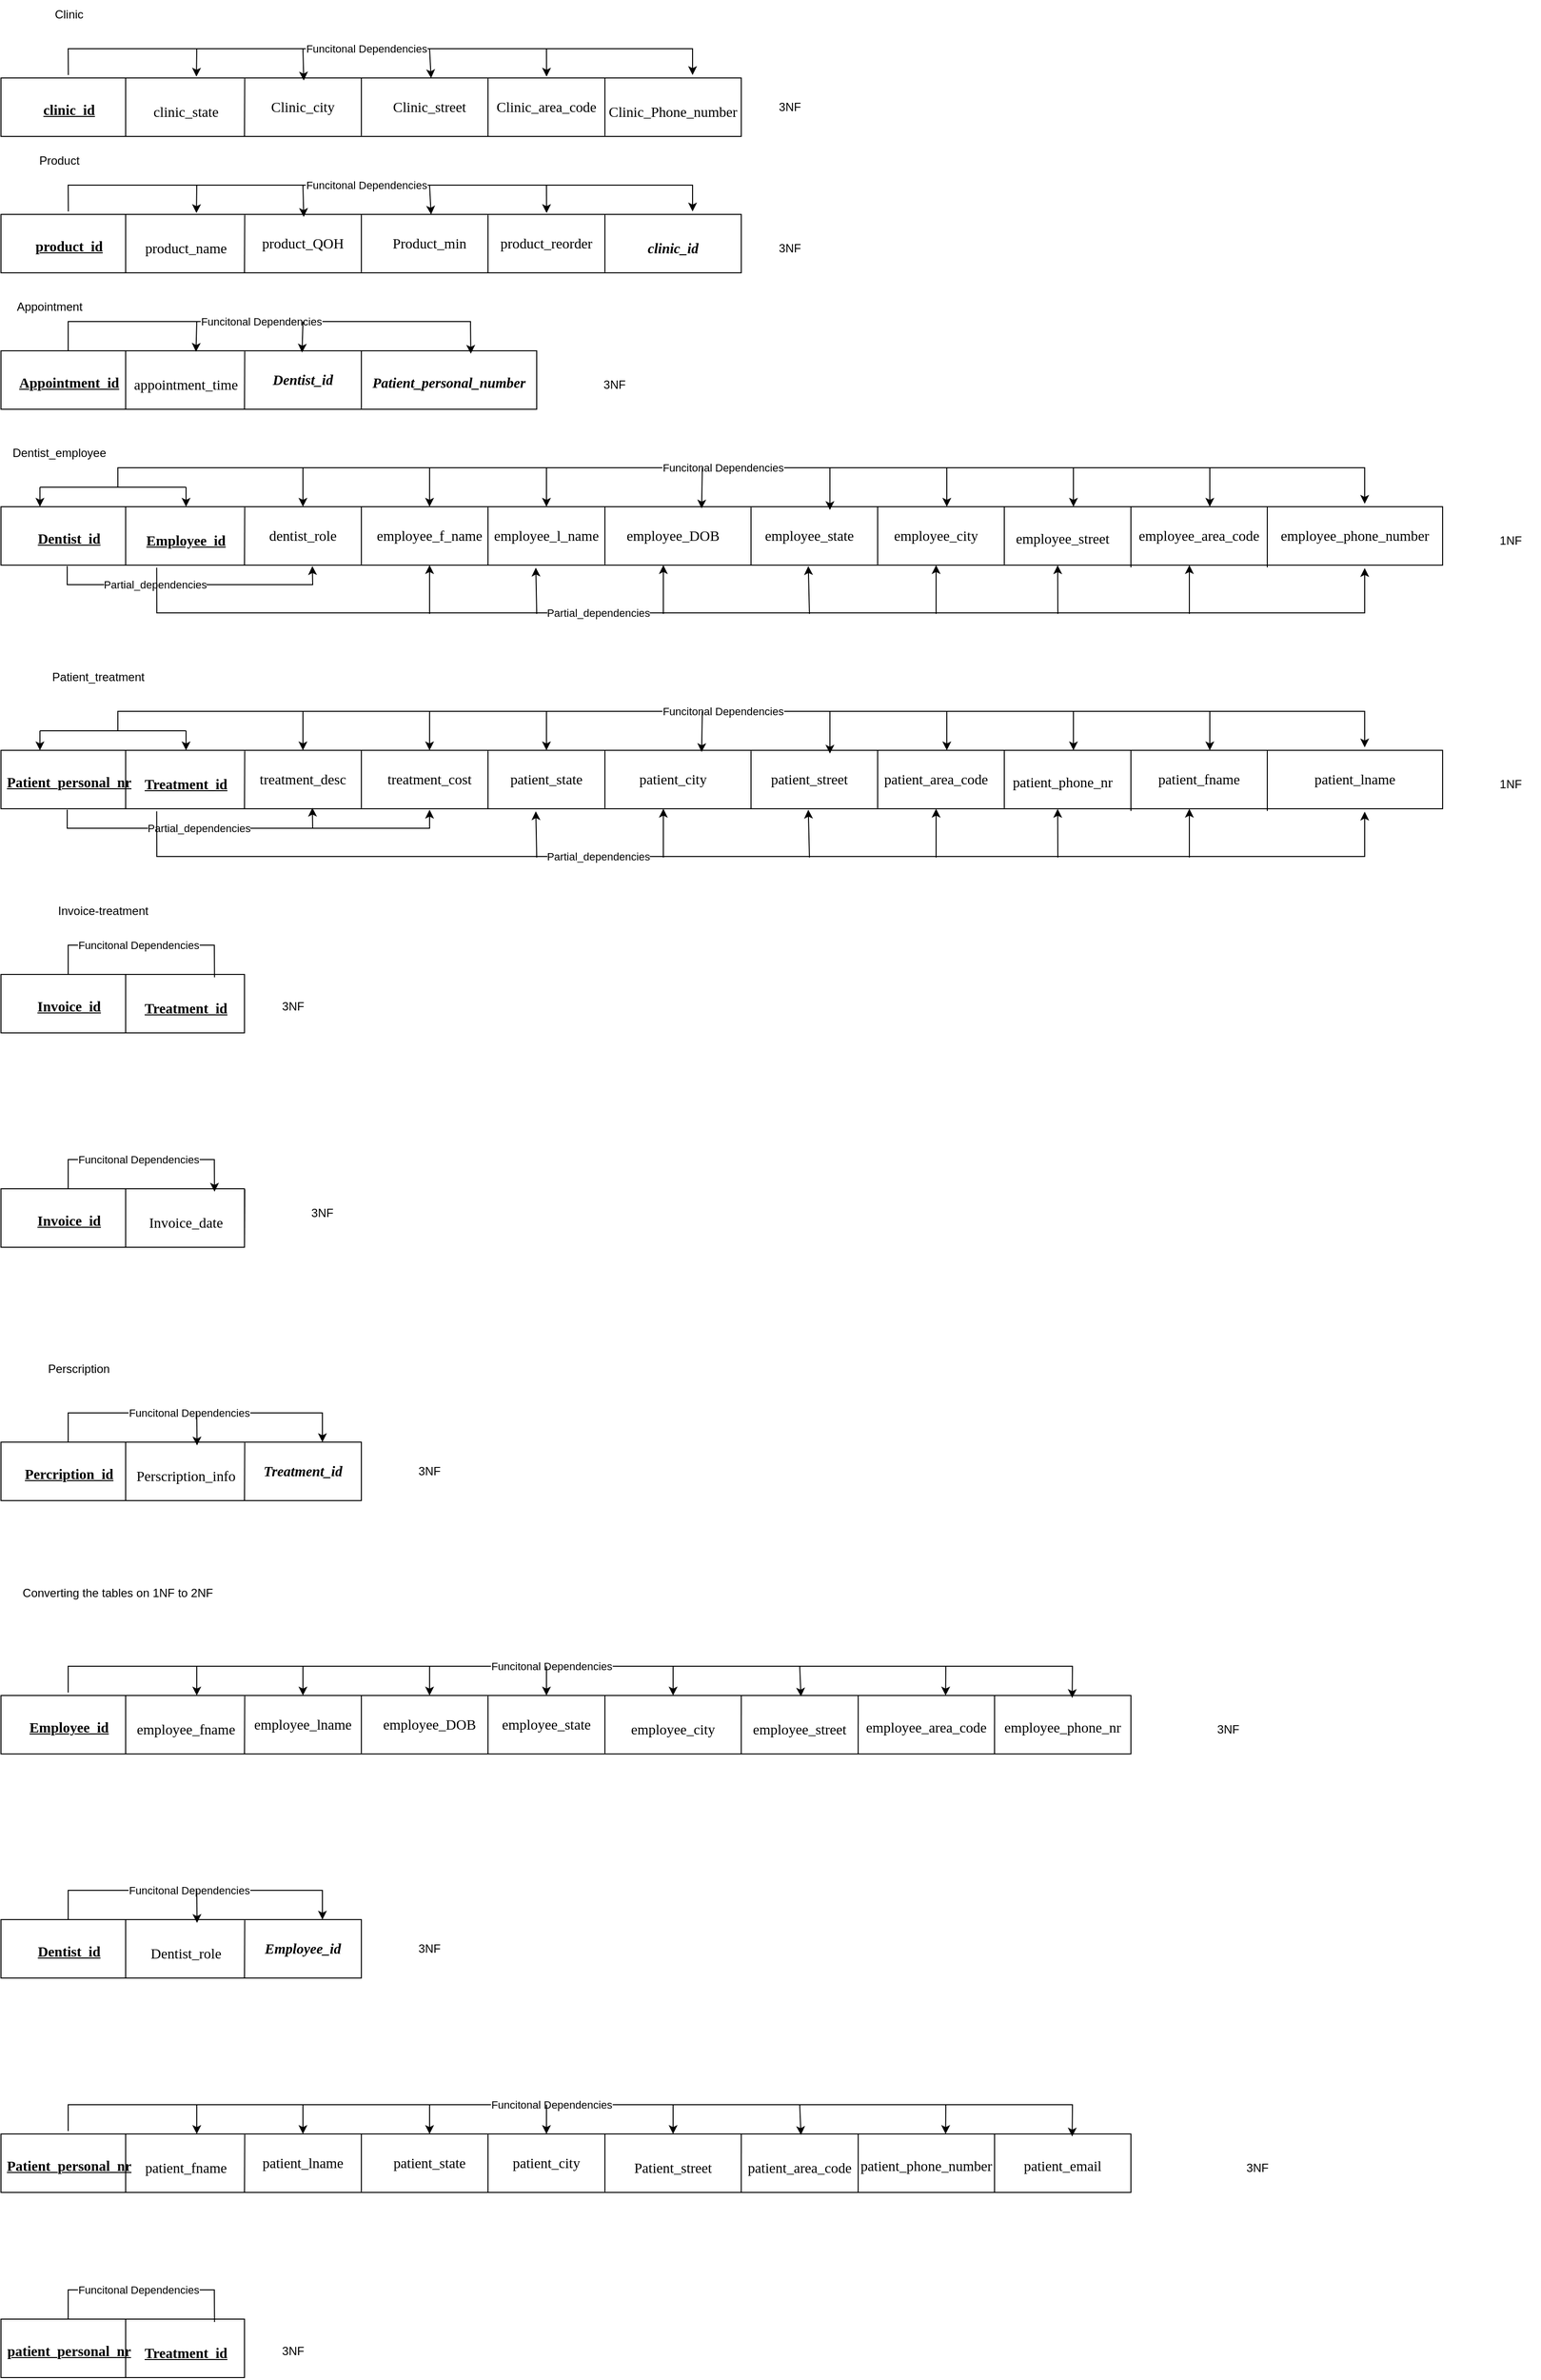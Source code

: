 <mxfile version="16.5.2" type="device"><diagram id="b6Ykx5JMPou_p6Hhj0HR" name="Page-1"><mxGraphModel dx="1038" dy="481" grid="1" gridSize="10" guides="1" tooltips="1" connect="1" arrows="1" fold="1" page="1" pageScale="1" pageWidth="850" pageHeight="1100" math="0" shadow="0"><root><mxCell id="0"/><mxCell id="1" parent="0"/><mxCell id="deC9XPC4J4ORGGfuURdM-2" value="" style="rounded=0;whiteSpace=wrap;html=1;" vertex="1" parent="1"><mxGeometry y="110" width="760" height="60" as="geometry"/></mxCell><mxCell id="deC9XPC4J4ORGGfuURdM-3" value="&lt;span style=&quot;font-size: 11.0pt ; line-height: 106% ; font-family: &amp;#34;times new roman&amp;#34; , serif&quot;&gt;clinic_state&lt;/span&gt;" style="text;html=1;strokeColor=none;fillColor=none;align=center;verticalAlign=middle;whiteSpace=wrap;rounded=0;" vertex="1" parent="1"><mxGeometry x="130" y="130" width="120" height="30" as="geometry"/></mxCell><mxCell id="deC9XPC4J4ORGGfuURdM-4" value="" style="endArrow=none;html=1;rounded=0;" edge="1" parent="1"><mxGeometry width="50" height="50" relative="1" as="geometry"><mxPoint x="128" y="170" as="sourcePoint"/><mxPoint x="128" y="110" as="targetPoint"/></mxGeometry></mxCell><mxCell id="deC9XPC4J4ORGGfuURdM-5" value="&lt;b&gt;&lt;u&gt;&lt;span style=&quot;font-size: 11.0pt ; line-height: 106% ; font-family: &amp;#34;times new roman&amp;#34; , serif&quot;&gt;clinic_id&lt;/span&gt;&lt;/u&gt;&lt;/b&gt;" style="text;html=1;strokeColor=none;fillColor=none;align=center;verticalAlign=middle;whiteSpace=wrap;rounded=0;" vertex="1" parent="1"><mxGeometry x="10" y="125" width="120" height="35" as="geometry"/></mxCell><mxCell id="deC9XPC4J4ORGGfuURdM-6" value="" style="endArrow=none;html=1;rounded=0;exitX=0.073;exitY=0.99;exitDx=0;exitDy=0;exitPerimeter=0;" edge="1" parent="1"><mxGeometry width="50" height="50" relative="1" as="geometry"><mxPoint x="250" y="170.0" as="sourcePoint"/><mxPoint x="250.25" y="110.6" as="targetPoint"/></mxGeometry></mxCell><mxCell id="deC9XPC4J4ORGGfuURdM-7" value="" style="endArrow=none;html=1;rounded=0;exitX=0.073;exitY=0.99;exitDx=0;exitDy=0;exitPerimeter=0;" edge="1" parent="1"><mxGeometry width="50" height="50" relative="1" as="geometry"><mxPoint x="370" y="169.4" as="sourcePoint"/><mxPoint x="370" y="110" as="targetPoint"/></mxGeometry></mxCell><mxCell id="deC9XPC4J4ORGGfuURdM-8" value="&lt;span style=&quot;font-size: 11.0pt ; line-height: 106% ; font-family: &amp;#34;times new roman&amp;#34; , serif&quot;&gt;Clinic_city&lt;/span&gt;" style="text;html=1;strokeColor=none;fillColor=none;align=center;verticalAlign=middle;whiteSpace=wrap;rounded=0;" vertex="1" parent="1"><mxGeometry x="250" y="125" width="120" height="30" as="geometry"/></mxCell><mxCell id="deC9XPC4J4ORGGfuURdM-9" value="" style="endArrow=none;html=1;rounded=0;exitX=0.073;exitY=0.99;exitDx=0;exitDy=0;exitPerimeter=0;" edge="1" parent="1"><mxGeometry width="50" height="50" relative="1" as="geometry"><mxPoint x="500" y="170.0" as="sourcePoint"/><mxPoint x="500" y="110.6" as="targetPoint"/></mxGeometry></mxCell><mxCell id="deC9XPC4J4ORGGfuURdM-10" value="&lt;span style=&quot;font-size: 11.0pt ; line-height: 106% ; font-family: &amp;#34;times new roman&amp;#34; , serif&quot;&gt;Clinic_area_code&lt;br&gt;&lt;/span&gt;" style="text;html=1;strokeColor=none;fillColor=none;align=center;verticalAlign=middle;whiteSpace=wrap;rounded=0;" vertex="1" parent="1"><mxGeometry x="500" y="125" width="120" height="30" as="geometry"/></mxCell><mxCell id="deC9XPC4J4ORGGfuURdM-11" value="&lt;span style=&quot;font-size: 11.0pt ; line-height: 106% ; font-family: &amp;#34;times new roman&amp;#34; , serif&quot;&gt;Clinic_street&lt;br&gt;&lt;/span&gt;" style="text;html=1;strokeColor=none;fillColor=none;align=center;verticalAlign=middle;whiteSpace=wrap;rounded=0;" vertex="1" parent="1"><mxGeometry x="380" y="125" width="120" height="30" as="geometry"/></mxCell><mxCell id="deC9XPC4J4ORGGfuURdM-13" value="" style="endArrow=none;html=1;rounded=0;exitX=0.073;exitY=0.99;exitDx=0;exitDy=0;exitPerimeter=0;" edge="1" parent="1"><mxGeometry width="50" height="50" relative="1" as="geometry"><mxPoint x="620" y="169.4" as="sourcePoint"/><mxPoint x="620" y="110" as="targetPoint"/></mxGeometry></mxCell><mxCell id="deC9XPC4J4ORGGfuURdM-14" value="&lt;span style=&quot;font-size: 11.0pt ; line-height: 106% ; font-family: &amp;#34;times new roman&amp;#34; , serif&quot;&gt;Clinic_Phone_number&lt;br&gt;&lt;/span&gt;" style="text;html=1;strokeColor=none;fillColor=none;align=center;verticalAlign=middle;whiteSpace=wrap;rounded=0;" vertex="1" parent="1"><mxGeometry x="630" y="130" width="120" height="30" as="geometry"/></mxCell><mxCell id="deC9XPC4J4ORGGfuURdM-17" value="" style="endArrow=none;html=1;rounded=0;entryX=0.091;entryY=-0.05;entryDx=0;entryDy=0;entryPerimeter=0;startArrow=classic;startFill=1;" edge="1" parent="1" target="deC9XPC4J4ORGGfuURdM-2"><mxGeometry width="50" height="50" relative="1" as="geometry"><mxPoint x="710" y="107" as="sourcePoint"/><mxPoint x="70" y="40" as="targetPoint"/><Array as="points"><mxPoint x="710" y="80"/><mxPoint x="69" y="80"/></Array></mxGeometry></mxCell><mxCell id="deC9XPC4J4ORGGfuURdM-23" value="Funcitonal Dependencies" style="edgeLabel;html=1;align=center;verticalAlign=middle;resizable=0;points=[];" vertex="1" connectable="0" parent="deC9XPC4J4ORGGfuURdM-17"><mxGeometry x="0.042" relative="1" as="geometry"><mxPoint as="offset"/></mxGeometry></mxCell><mxCell id="deC9XPC4J4ORGGfuURdM-19" value="" style="endArrow=none;html=1;rounded=0;exitX=0.264;exitY=-0.023;exitDx=0;exitDy=0;exitPerimeter=0;startArrow=classic;startFill=1;" edge="1" parent="1" source="deC9XPC4J4ORGGfuURdM-2"><mxGeometry width="50" height="50" relative="1" as="geometry"><mxPoint x="220" y="90" as="sourcePoint"/><mxPoint x="201" y="80" as="targetPoint"/></mxGeometry></mxCell><mxCell id="deC9XPC4J4ORGGfuURdM-20" value="" style="endArrow=none;html=1;rounded=0;exitX=0.409;exitY=0.043;exitDx=0;exitDy=0;exitPerimeter=0;startArrow=classic;startFill=1;" edge="1" parent="1" source="deC9XPC4J4ORGGfuURdM-2"><mxGeometry width="50" height="50" relative="1" as="geometry"><mxPoint x="210.64" y="118.62" as="sourcePoint"/><mxPoint x="310" y="80" as="targetPoint"/></mxGeometry></mxCell><mxCell id="deC9XPC4J4ORGGfuURdM-21" value="" style="endArrow=none;html=1;rounded=0;exitX=0.581;exitY=0.003;exitDx=0;exitDy=0;exitPerimeter=0;startArrow=classic;startFill=1;" edge="1" parent="1" source="deC9XPC4J4ORGGfuURdM-2"><mxGeometry width="50" height="50" relative="1" as="geometry"><mxPoint x="320.84" y="122.58" as="sourcePoint"/><mxPoint x="440" y="80" as="targetPoint"/></mxGeometry></mxCell><mxCell id="deC9XPC4J4ORGGfuURdM-22" value="" style="endArrow=none;html=1;rounded=0;exitX=0.737;exitY=-0.023;exitDx=0;exitDy=0;exitPerimeter=0;startArrow=classic;startFill=1;" edge="1" parent="1" source="deC9XPC4J4ORGGfuURdM-2"><mxGeometry width="50" height="50" relative="1" as="geometry"><mxPoint x="451.56" y="120.18" as="sourcePoint"/><mxPoint x="560" y="80" as="targetPoint"/></mxGeometry></mxCell><mxCell id="deC9XPC4J4ORGGfuURdM-24" value="" style="rounded=0;whiteSpace=wrap;html=1;" vertex="1" parent="1"><mxGeometry y="250" width="760" height="60" as="geometry"/></mxCell><mxCell id="deC9XPC4J4ORGGfuURdM-25" value="&lt;span style=&quot;font-size: 11.0pt ; line-height: 106% ; font-family: &amp;#34;times new roman&amp;#34; , serif&quot;&gt;product_name&lt;/span&gt;" style="text;html=1;strokeColor=none;fillColor=none;align=center;verticalAlign=middle;whiteSpace=wrap;rounded=0;" vertex="1" parent="1"><mxGeometry x="130" y="270" width="120" height="30" as="geometry"/></mxCell><mxCell id="deC9XPC4J4ORGGfuURdM-26" value="" style="endArrow=none;html=1;rounded=0;" edge="1" parent="1"><mxGeometry width="50" height="50" relative="1" as="geometry"><mxPoint x="128" y="310" as="sourcePoint"/><mxPoint x="128" y="250" as="targetPoint"/></mxGeometry></mxCell><mxCell id="deC9XPC4J4ORGGfuURdM-27" value="&lt;b&gt;&lt;u&gt;&lt;span style=&quot;font-size: 11.0pt ; line-height: 106% ; font-family: &amp;#34;times new roman&amp;#34; , serif&quot;&gt;product_id&lt;/span&gt;&lt;/u&gt;&lt;/b&gt;" style="text;html=1;strokeColor=none;fillColor=none;align=center;verticalAlign=middle;whiteSpace=wrap;rounded=0;" vertex="1" parent="1"><mxGeometry x="10" y="265" width="120" height="35" as="geometry"/></mxCell><mxCell id="deC9XPC4J4ORGGfuURdM-28" value="" style="endArrow=none;html=1;rounded=0;exitX=0.073;exitY=0.99;exitDx=0;exitDy=0;exitPerimeter=0;" edge="1" parent="1"><mxGeometry width="50" height="50" relative="1" as="geometry"><mxPoint x="250" y="310" as="sourcePoint"/><mxPoint x="250.25" y="250.6" as="targetPoint"/></mxGeometry></mxCell><mxCell id="deC9XPC4J4ORGGfuURdM-29" value="" style="endArrow=none;html=1;rounded=0;exitX=0.073;exitY=0.99;exitDx=0;exitDy=0;exitPerimeter=0;" edge="1" parent="1"><mxGeometry width="50" height="50" relative="1" as="geometry"><mxPoint x="370" y="309.4" as="sourcePoint"/><mxPoint x="370" y="250" as="targetPoint"/></mxGeometry></mxCell><mxCell id="deC9XPC4J4ORGGfuURdM-30" value="&lt;span style=&quot;font-size: 11.0pt ; line-height: 106% ; font-family: &amp;#34;times new roman&amp;#34; , serif&quot;&gt;product_QOH&lt;/span&gt;" style="text;html=1;strokeColor=none;fillColor=none;align=center;verticalAlign=middle;whiteSpace=wrap;rounded=0;" vertex="1" parent="1"><mxGeometry x="250" y="265" width="120" height="30" as="geometry"/></mxCell><mxCell id="deC9XPC4J4ORGGfuURdM-31" value="" style="endArrow=none;html=1;rounded=0;exitX=0.073;exitY=0.99;exitDx=0;exitDy=0;exitPerimeter=0;" edge="1" parent="1"><mxGeometry width="50" height="50" relative="1" as="geometry"><mxPoint x="500" y="310" as="sourcePoint"/><mxPoint x="500" y="250.6" as="targetPoint"/></mxGeometry></mxCell><mxCell id="deC9XPC4J4ORGGfuURdM-32" value="&lt;span style=&quot;font-size: 11.0pt ; line-height: 106% ; font-family: &amp;#34;times new roman&amp;#34; , serif&quot;&gt;product_reorder&lt;br&gt;&lt;/span&gt;" style="text;html=1;strokeColor=none;fillColor=none;align=center;verticalAlign=middle;whiteSpace=wrap;rounded=0;" vertex="1" parent="1"><mxGeometry x="500" y="265" width="120" height="30" as="geometry"/></mxCell><mxCell id="deC9XPC4J4ORGGfuURdM-33" value="&lt;span style=&quot;font-size: 11.0pt ; line-height: 106% ; font-family: &amp;#34;times new roman&amp;#34; , serif&quot;&gt;&lt;span style=&quot;font-size: 11.0pt ; line-height: 106% ; font-family: &amp;#34;times new roman&amp;#34; , serif&quot;&gt;Product_min&lt;/span&gt;&lt;br&gt;&lt;/span&gt;" style="text;html=1;strokeColor=none;fillColor=none;align=center;verticalAlign=middle;whiteSpace=wrap;rounded=0;" vertex="1" parent="1"><mxGeometry x="380" y="265" width="120" height="30" as="geometry"/></mxCell><mxCell id="deC9XPC4J4ORGGfuURdM-34" value="" style="endArrow=none;html=1;rounded=0;exitX=0.073;exitY=0.99;exitDx=0;exitDy=0;exitPerimeter=0;" edge="1" parent="1"><mxGeometry width="50" height="50" relative="1" as="geometry"><mxPoint x="620" y="309.4" as="sourcePoint"/><mxPoint x="620" y="250" as="targetPoint"/></mxGeometry></mxCell><mxCell id="deC9XPC4J4ORGGfuURdM-35" value="&lt;span style=&quot;font-size: 11.0pt ; line-height: 106% ; font-family: &amp;#34;times new roman&amp;#34; , serif&quot;&gt;&lt;b&gt;&lt;i&gt;&lt;span style=&quot;font-size: 11.0pt ; line-height: 106% ; font-family: &amp;#34;times new roman&amp;#34; , serif&quot;&gt;clinic_id&lt;/span&gt;&lt;/i&gt;&lt;/b&gt;&lt;br&gt;&lt;/span&gt;" style="text;html=1;strokeColor=none;fillColor=none;align=center;verticalAlign=middle;whiteSpace=wrap;rounded=0;" vertex="1" parent="1"><mxGeometry x="630" y="270" width="120" height="30" as="geometry"/></mxCell><mxCell id="deC9XPC4J4ORGGfuURdM-36" value="" style="endArrow=none;html=1;rounded=0;entryX=0.091;entryY=-0.05;entryDx=0;entryDy=0;entryPerimeter=0;startArrow=classic;startFill=1;" edge="1" target="deC9XPC4J4ORGGfuURdM-24" parent="1"><mxGeometry width="50" height="50" relative="1" as="geometry"><mxPoint x="710" y="247" as="sourcePoint"/><mxPoint x="70" y="180" as="targetPoint"/><Array as="points"><mxPoint x="710" y="220"/><mxPoint x="69" y="220"/></Array></mxGeometry></mxCell><mxCell id="deC9XPC4J4ORGGfuURdM-37" value="Funcitonal Dependencies" style="edgeLabel;html=1;align=center;verticalAlign=middle;resizable=0;points=[];" vertex="1" connectable="0" parent="deC9XPC4J4ORGGfuURdM-36"><mxGeometry x="0.042" relative="1" as="geometry"><mxPoint as="offset"/></mxGeometry></mxCell><mxCell id="deC9XPC4J4ORGGfuURdM-38" value="" style="endArrow=none;html=1;rounded=0;exitX=0.264;exitY=-0.023;exitDx=0;exitDy=0;exitPerimeter=0;startArrow=classic;startFill=1;" edge="1" source="deC9XPC4J4ORGGfuURdM-24" parent="1"><mxGeometry width="50" height="50" relative="1" as="geometry"><mxPoint x="220" y="230" as="sourcePoint"/><mxPoint x="201" y="220" as="targetPoint"/></mxGeometry></mxCell><mxCell id="deC9XPC4J4ORGGfuURdM-39" value="" style="endArrow=none;html=1;rounded=0;exitX=0.409;exitY=0.043;exitDx=0;exitDy=0;exitPerimeter=0;startArrow=classic;startFill=1;" edge="1" source="deC9XPC4J4ORGGfuURdM-24" parent="1"><mxGeometry width="50" height="50" relative="1" as="geometry"><mxPoint x="210.64" y="258.62" as="sourcePoint"/><mxPoint x="310" y="220" as="targetPoint"/></mxGeometry></mxCell><mxCell id="deC9XPC4J4ORGGfuURdM-40" value="" style="endArrow=none;html=1;rounded=0;exitX=0.581;exitY=0.003;exitDx=0;exitDy=0;exitPerimeter=0;startArrow=classic;startFill=1;" edge="1" source="deC9XPC4J4ORGGfuURdM-24" parent="1"><mxGeometry width="50" height="50" relative="1" as="geometry"><mxPoint x="320.84" y="262.58" as="sourcePoint"/><mxPoint x="440" y="220" as="targetPoint"/></mxGeometry></mxCell><mxCell id="deC9XPC4J4ORGGfuURdM-41" value="" style="endArrow=none;html=1;rounded=0;exitX=0.737;exitY=-0.023;exitDx=0;exitDy=0;exitPerimeter=0;startArrow=classic;startFill=1;" edge="1" source="deC9XPC4J4ORGGfuURdM-24" parent="1"><mxGeometry width="50" height="50" relative="1" as="geometry"><mxPoint x="451.56" y="260.18" as="sourcePoint"/><mxPoint x="560" y="220" as="targetPoint"/></mxGeometry></mxCell><mxCell id="deC9XPC4J4ORGGfuURdM-55" value="" style="rounded=0;whiteSpace=wrap;html=1;" vertex="1" parent="1"><mxGeometry y="390" width="550" height="60" as="geometry"/></mxCell><mxCell id="deC9XPC4J4ORGGfuURdM-56" value="&lt;span style=&quot;font-size: 11.0pt ; line-height: 106% ; font-family: &amp;#34;times new roman&amp;#34; , serif&quot;&gt;appointment_time&lt;/span&gt;" style="text;html=1;strokeColor=none;fillColor=none;align=center;verticalAlign=middle;whiteSpace=wrap;rounded=0;" vertex="1" parent="1"><mxGeometry x="130" y="410" width="120" height="30" as="geometry"/></mxCell><mxCell id="deC9XPC4J4ORGGfuURdM-57" value="" style="endArrow=none;html=1;rounded=0;" edge="1" parent="1"><mxGeometry width="50" height="50" relative="1" as="geometry"><mxPoint x="128" y="450" as="sourcePoint"/><mxPoint x="128" y="390" as="targetPoint"/></mxGeometry></mxCell><mxCell id="deC9XPC4J4ORGGfuURdM-58" value="&lt;b&gt;&lt;u&gt;&lt;span style=&quot;font-size: 11.0pt ; line-height: 106% ; font-family: &amp;#34;times new roman&amp;#34; , serif&quot;&gt;Appointment_id&lt;/span&gt;&lt;/u&gt;&lt;/b&gt;" style="text;html=1;strokeColor=none;fillColor=none;align=center;verticalAlign=middle;whiteSpace=wrap;rounded=0;" vertex="1" parent="1"><mxGeometry x="10" y="405" width="120" height="35" as="geometry"/></mxCell><mxCell id="deC9XPC4J4ORGGfuURdM-59" value="" style="endArrow=none;html=1;rounded=0;exitX=0.073;exitY=0.99;exitDx=0;exitDy=0;exitPerimeter=0;" edge="1" parent="1"><mxGeometry width="50" height="50" relative="1" as="geometry"><mxPoint x="250" y="450" as="sourcePoint"/><mxPoint x="250.25" y="390.6" as="targetPoint"/></mxGeometry></mxCell><mxCell id="deC9XPC4J4ORGGfuURdM-60" value="" style="endArrow=none;html=1;rounded=0;exitX=0.073;exitY=0.99;exitDx=0;exitDy=0;exitPerimeter=0;" edge="1" parent="1"><mxGeometry width="50" height="50" relative="1" as="geometry"><mxPoint x="370" y="449.4" as="sourcePoint"/><mxPoint x="370" y="390" as="targetPoint"/></mxGeometry></mxCell><mxCell id="deC9XPC4J4ORGGfuURdM-61" value="&lt;b&gt;&lt;i&gt;&lt;span style=&quot;font-size: 11.0pt ; line-height: 106% ; font-family: &amp;#34;times new roman&amp;#34; , serif&quot;&gt;Dentist_id&lt;/span&gt;&lt;/i&gt;&lt;/b&gt;" style="text;html=1;strokeColor=none;fillColor=none;align=center;verticalAlign=middle;whiteSpace=wrap;rounded=0;" vertex="1" parent="1"><mxGeometry x="250" y="405" width="120" height="30" as="geometry"/></mxCell><mxCell id="deC9XPC4J4ORGGfuURdM-63" value="&lt;span style=&quot;font-size: 11.0pt ; line-height: 106% ; font-family: &amp;#34;times new roman&amp;#34; , serif&quot;&gt;&lt;b&gt;&lt;i&gt;&lt;span style=&quot;font-size: 11.0pt ; line-height: 106% ; font-family: &amp;#34;times new roman&amp;#34; , serif&quot;&gt;Patient_personal_number&lt;/span&gt;&lt;/i&gt;&lt;/b&gt;&lt;br&gt;&lt;/span&gt;" style="text;html=1;strokeColor=none;fillColor=none;align=center;verticalAlign=middle;whiteSpace=wrap;rounded=0;" vertex="1" parent="1"><mxGeometry x="400" y="407.5" width="120" height="30" as="geometry"/></mxCell><mxCell id="deC9XPC4J4ORGGfuURdM-67" value="" style="endArrow=none;html=1;rounded=0;startArrow=classic;startFill=1;exitX=0.877;exitY=0.05;exitDx=0;exitDy=0;exitPerimeter=0;" edge="1" parent="1" source="deC9XPC4J4ORGGfuURdM-55"><mxGeometry width="50" height="50" relative="1" as="geometry"><mxPoint x="710" y="387" as="sourcePoint"/><mxPoint x="69" y="390" as="targetPoint"/><Array as="points"><mxPoint x="482" y="360"/><mxPoint x="69" y="360"/></Array></mxGeometry></mxCell><mxCell id="deC9XPC4J4ORGGfuURdM-68" value="Funcitonal Dependencies" style="edgeLabel;html=1;align=center;verticalAlign=middle;resizable=0;points=[];" vertex="1" connectable="0" parent="deC9XPC4J4ORGGfuURdM-67"><mxGeometry x="0.042" relative="1" as="geometry"><mxPoint as="offset"/></mxGeometry></mxCell><mxCell id="deC9XPC4J4ORGGfuURdM-69" value="" style="endArrow=none;html=1;rounded=0;exitX=0.364;exitY=0.017;exitDx=0;exitDy=0;exitPerimeter=0;startArrow=classic;startFill=1;" edge="1" source="deC9XPC4J4ORGGfuURdM-55" parent="1"><mxGeometry width="50" height="50" relative="1" as="geometry"><mxPoint x="220" y="370" as="sourcePoint"/><mxPoint x="201" y="360" as="targetPoint"/></mxGeometry></mxCell><mxCell id="deC9XPC4J4ORGGfuURdM-70" value="" style="endArrow=none;html=1;rounded=0;exitX=0.562;exitY=0.03;exitDx=0;exitDy=0;exitPerimeter=0;startArrow=classic;startFill=1;" edge="1" source="deC9XPC4J4ORGGfuURdM-55" parent="1"><mxGeometry width="50" height="50" relative="1" as="geometry"><mxPoint x="210.64" y="398.62" as="sourcePoint"/><mxPoint x="310" y="360" as="targetPoint"/></mxGeometry></mxCell><mxCell id="deC9XPC4J4ORGGfuURdM-74" value="3NF" style="text;html=1;strokeColor=none;fillColor=none;align=center;verticalAlign=middle;whiteSpace=wrap;rounded=0;" vertex="1" parent="1"><mxGeometry x="780" y="125" width="60" height="30" as="geometry"/></mxCell><mxCell id="deC9XPC4J4ORGGfuURdM-75" value="3NF" style="text;html=1;strokeColor=none;fillColor=none;align=center;verticalAlign=middle;whiteSpace=wrap;rounded=0;" vertex="1" parent="1"><mxGeometry x="780" y="270" width="60" height="30" as="geometry"/></mxCell><mxCell id="deC9XPC4J4ORGGfuURdM-76" value="3NF" style="text;html=1;strokeColor=none;fillColor=none;align=center;verticalAlign=middle;whiteSpace=wrap;rounded=0;" vertex="1" parent="1"><mxGeometry x="600" y="410" width="60" height="30" as="geometry"/></mxCell><mxCell id="deC9XPC4J4ORGGfuURdM-77" value="" style="rounded=0;whiteSpace=wrap;html=1;" vertex="1" parent="1"><mxGeometry y="550" width="1480" height="60" as="geometry"/></mxCell><mxCell id="deC9XPC4J4ORGGfuURdM-78" value="&lt;font face=&quot;times new roman, serif&quot;&gt;&lt;span style=&quot;font-size: 14.667px&quot;&gt;&lt;b&gt;&lt;u&gt;Employee_id&lt;/u&gt;&lt;/b&gt;&lt;/span&gt;&lt;/font&gt;" style="text;html=1;strokeColor=none;fillColor=none;align=center;verticalAlign=middle;whiteSpace=wrap;rounded=0;" vertex="1" parent="1"><mxGeometry x="130" y="570" width="120" height="30" as="geometry"/></mxCell><mxCell id="deC9XPC4J4ORGGfuURdM-79" value="" style="endArrow=none;html=1;rounded=0;" edge="1" parent="1"><mxGeometry width="50" height="50" relative="1" as="geometry"><mxPoint x="128" y="610" as="sourcePoint"/><mxPoint x="128" y="550" as="targetPoint"/></mxGeometry></mxCell><mxCell id="deC9XPC4J4ORGGfuURdM-80" value="&lt;font face=&quot;times new roman, serif&quot;&gt;&lt;span style=&quot;font-size: 14.667px&quot;&gt;&lt;b&gt;&lt;u&gt;Dentist_id&lt;/u&gt;&lt;/b&gt;&lt;/span&gt;&lt;/font&gt;" style="text;html=1;strokeColor=none;fillColor=none;align=center;verticalAlign=middle;whiteSpace=wrap;rounded=0;" vertex="1" parent="1"><mxGeometry x="10" y="565" width="120" height="35" as="geometry"/></mxCell><mxCell id="deC9XPC4J4ORGGfuURdM-81" value="" style="endArrow=none;html=1;rounded=0;exitX=0.073;exitY=0.99;exitDx=0;exitDy=0;exitPerimeter=0;" edge="1" parent="1"><mxGeometry width="50" height="50" relative="1" as="geometry"><mxPoint x="250" y="610" as="sourcePoint"/><mxPoint x="250.25" y="550.6" as="targetPoint"/></mxGeometry></mxCell><mxCell id="deC9XPC4J4ORGGfuURdM-82" value="" style="endArrow=none;html=1;rounded=0;exitX=0.073;exitY=0.99;exitDx=0;exitDy=0;exitPerimeter=0;" edge="1" parent="1"><mxGeometry width="50" height="50" relative="1" as="geometry"><mxPoint x="370" y="609.4" as="sourcePoint"/><mxPoint x="370" y="550" as="targetPoint"/></mxGeometry></mxCell><mxCell id="deC9XPC4J4ORGGfuURdM-83" value="&lt;span style=&quot;font-size: 11.0pt ; line-height: 106% ; font-family: &amp;#34;times new roman&amp;#34; , serif&quot;&gt;dentist_role&lt;/span&gt;" style="text;html=1;strokeColor=none;fillColor=none;align=center;verticalAlign=middle;whiteSpace=wrap;rounded=0;" vertex="1" parent="1"><mxGeometry x="250" y="565" width="120" height="30" as="geometry"/></mxCell><mxCell id="deC9XPC4J4ORGGfuURdM-84" value="" style="endArrow=none;html=1;rounded=0;exitX=0.073;exitY=0.99;exitDx=0;exitDy=0;exitPerimeter=0;" edge="1" parent="1"><mxGeometry width="50" height="50" relative="1" as="geometry"><mxPoint x="500" y="610" as="sourcePoint"/><mxPoint x="500" y="550.6" as="targetPoint"/></mxGeometry></mxCell><mxCell id="deC9XPC4J4ORGGfuURdM-85" value="&lt;span style=&quot;font-size: 11.0pt ; line-height: 106% ; font-family: &amp;#34;times new roman&amp;#34; , serif&quot;&gt;employee_l_name&lt;br&gt;&lt;/span&gt;" style="text;html=1;strokeColor=none;fillColor=none;align=center;verticalAlign=middle;whiteSpace=wrap;rounded=0;" vertex="1" parent="1"><mxGeometry x="500" y="565" width="120" height="30" as="geometry"/></mxCell><mxCell id="deC9XPC4J4ORGGfuURdM-86" value="&lt;span style=&quot;font-size: 11.0pt ; line-height: 106% ; font-family: &amp;#34;times new roman&amp;#34; , serif&quot;&gt;&lt;span style=&quot;font-size: 11.0pt ; line-height: 106% ; font-family: &amp;#34;times new roman&amp;#34; , serif&quot;&gt;employee_f_name&lt;/span&gt;&lt;br&gt;&lt;/span&gt;" style="text;html=1;strokeColor=none;fillColor=none;align=center;verticalAlign=middle;whiteSpace=wrap;rounded=0;" vertex="1" parent="1"><mxGeometry x="380" y="565" width="120" height="30" as="geometry"/></mxCell><mxCell id="deC9XPC4J4ORGGfuURdM-87" value="" style="endArrow=none;html=1;rounded=0;exitX=0.073;exitY=0.99;exitDx=0;exitDy=0;exitPerimeter=0;" edge="1" parent="1"><mxGeometry width="50" height="50" relative="1" as="geometry"><mxPoint x="620" y="609.4" as="sourcePoint"/><mxPoint x="620" y="550" as="targetPoint"/></mxGeometry></mxCell><mxCell id="deC9XPC4J4ORGGfuURdM-89" value="" style="endArrow=none;html=1;rounded=0;startArrow=classic;startFill=1;" edge="1" parent="1"><mxGeometry width="50" height="50" relative="1" as="geometry"><mxPoint x="1400" y="547" as="sourcePoint"/><mxPoint x="120" y="530" as="targetPoint"/><Array as="points"><mxPoint x="1400" y="510"/><mxPoint x="120" y="510"/></Array></mxGeometry></mxCell><mxCell id="deC9XPC4J4ORGGfuURdM-90" value="Funcitonal Dependencies" style="edgeLabel;html=1;align=center;verticalAlign=middle;resizable=0;points=[];" vertex="1" connectable="0" parent="deC9XPC4J4ORGGfuURdM-89"><mxGeometry x="0.042" relative="1" as="geometry"><mxPoint as="offset"/></mxGeometry></mxCell><mxCell id="deC9XPC4J4ORGGfuURdM-92" value="" style="endArrow=none;html=1;rounded=0;startArrow=classic;startFill=1;" edge="1" parent="1"><mxGeometry width="50" height="50" relative="1" as="geometry"><mxPoint x="310" y="550" as="sourcePoint"/><mxPoint x="310" y="510" as="targetPoint"/></mxGeometry></mxCell><mxCell id="deC9XPC4J4ORGGfuURdM-93" value="" style="endArrow=none;html=1;rounded=0;startArrow=classic;startFill=1;" edge="1" parent="1"><mxGeometry width="50" height="50" relative="1" as="geometry"><mxPoint x="440" y="550" as="sourcePoint"/><mxPoint x="440" y="510" as="targetPoint"/></mxGeometry></mxCell><mxCell id="deC9XPC4J4ORGGfuURdM-94" value="" style="endArrow=none;html=1;rounded=0;startArrow=classic;startFill=1;" edge="1" parent="1"><mxGeometry width="50" height="50" relative="1" as="geometry"><mxPoint x="560" y="550" as="sourcePoint"/><mxPoint x="560" y="510" as="targetPoint"/></mxGeometry></mxCell><mxCell id="deC9XPC4J4ORGGfuURdM-95" value="" style="endArrow=none;html=1;rounded=0;" edge="1" parent="1"><mxGeometry width="50" height="50" relative="1" as="geometry"><mxPoint x="40" y="530" as="sourcePoint"/><mxPoint x="190" y="530" as="targetPoint"/></mxGeometry></mxCell><mxCell id="deC9XPC4J4ORGGfuURdM-97" value="" style="endArrow=none;html=1;rounded=0;startArrow=classic;startFill=1;" edge="1" parent="1"><mxGeometry width="50" height="50" relative="1" as="geometry"><mxPoint x="190" y="550" as="sourcePoint"/><mxPoint x="190" y="530" as="targetPoint"/></mxGeometry></mxCell><mxCell id="deC9XPC4J4ORGGfuURdM-98" value="" style="endArrow=none;html=1;rounded=0;startArrow=classic;startFill=1;" edge="1" parent="1"><mxGeometry width="50" height="50" relative="1" as="geometry"><mxPoint x="40" y="550" as="sourcePoint"/><mxPoint x="40" y="530" as="targetPoint"/></mxGeometry></mxCell><mxCell id="deC9XPC4J4ORGGfuURdM-99" value="&lt;span style=&quot;font-size: 11.0pt ; line-height: 106% ; font-family: &amp;#34;times new roman&amp;#34; , serif&quot;&gt;employee_DOB&lt;br&gt;&lt;/span&gt;" style="text;html=1;strokeColor=none;fillColor=none;align=center;verticalAlign=middle;whiteSpace=wrap;rounded=0;" vertex="1" parent="1"><mxGeometry x="630" y="565" width="120" height="30" as="geometry"/></mxCell><mxCell id="deC9XPC4J4ORGGfuURdM-101" value="" style="endArrow=none;html=1;rounded=0;exitX=0.073;exitY=0.99;exitDx=0;exitDy=0;exitPerimeter=0;" edge="1" parent="1"><mxGeometry width="50" height="50" relative="1" as="geometry"><mxPoint x="770" y="610.0" as="sourcePoint"/><mxPoint x="770" y="550.6" as="targetPoint"/></mxGeometry></mxCell><mxCell id="deC9XPC4J4ORGGfuURdM-102" value="" style="endArrow=none;html=1;rounded=0;exitX=0.073;exitY=0.99;exitDx=0;exitDy=0;exitPerimeter=0;" edge="1" parent="1"><mxGeometry width="50" height="50" relative="1" as="geometry"><mxPoint x="900" y="609.4" as="sourcePoint"/><mxPoint x="900" y="550.0" as="targetPoint"/></mxGeometry></mxCell><mxCell id="deC9XPC4J4ORGGfuURdM-103" value="&lt;span style=&quot;font-size: 11.0pt ; line-height: 106% ; font-family: &amp;#34;times new roman&amp;#34; , serif&quot;&gt;employee_state&lt;br&gt;&lt;/span&gt;" style="text;html=1;strokeColor=none;fillColor=none;align=center;verticalAlign=middle;whiteSpace=wrap;rounded=0;" vertex="1" parent="1"><mxGeometry x="770" y="565" width="120" height="30" as="geometry"/></mxCell><mxCell id="deC9XPC4J4ORGGfuURdM-104" value="" style="endArrow=none;html=1;rounded=0;exitX=0.073;exitY=0.99;exitDx=0;exitDy=0;exitPerimeter=0;" edge="1" parent="1"><mxGeometry width="50" height="50" relative="1" as="geometry"><mxPoint x="1030" y="609.4" as="sourcePoint"/><mxPoint x="1030" y="550" as="targetPoint"/></mxGeometry></mxCell><mxCell id="deC9XPC4J4ORGGfuURdM-105" value="&lt;span style=&quot;font-size: 11.0pt ; line-height: 106% ; font-family: &amp;#34;times new roman&amp;#34; , serif&quot;&gt;employee_city&lt;br&gt;&lt;/span&gt;" style="text;html=1;strokeColor=none;fillColor=none;align=center;verticalAlign=middle;whiteSpace=wrap;rounded=0;" vertex="1" parent="1"><mxGeometry x="900" y="565" width="120" height="30" as="geometry"/></mxCell><mxCell id="deC9XPC4J4ORGGfuURdM-106" value="" style="endArrow=none;html=1;rounded=0;exitX=0.073;exitY=0.99;exitDx=0;exitDy=0;exitPerimeter=0;" edge="1" parent="1"><mxGeometry width="50" height="50" relative="1" as="geometry"><mxPoint x="1160" y="612.2" as="sourcePoint"/><mxPoint x="1160" y="550" as="targetPoint"/></mxGeometry></mxCell><mxCell id="deC9XPC4J4ORGGfuURdM-107" value="&lt;span style=&quot;font-size: 11.0pt ; line-height: 106% ; font-family: &amp;#34;times new roman&amp;#34; , serif&quot;&gt;employee_street&lt;br&gt;&lt;/span&gt;" style="text;html=1;strokeColor=none;fillColor=none;align=center;verticalAlign=middle;whiteSpace=wrap;rounded=0;" vertex="1" parent="1"><mxGeometry x="1030" y="567.5" width="120" height="30" as="geometry"/></mxCell><mxCell id="deC9XPC4J4ORGGfuURdM-108" value="" style="endArrow=none;html=1;rounded=0;exitX=0.073;exitY=0.99;exitDx=0;exitDy=0;exitPerimeter=0;" edge="1" parent="1"><mxGeometry width="50" height="50" relative="1" as="geometry"><mxPoint x="1300" y="612.2" as="sourcePoint"/><mxPoint x="1300" y="550" as="targetPoint"/></mxGeometry></mxCell><mxCell id="deC9XPC4J4ORGGfuURdM-109" value="&lt;span style=&quot;font-size: 11.0pt ; line-height: 106% ; font-family: &amp;#34;times new roman&amp;#34; , serif&quot;&gt;employee_area_code&lt;br&gt;&lt;/span&gt;" style="text;html=1;strokeColor=none;fillColor=none;align=center;verticalAlign=middle;whiteSpace=wrap;rounded=0;" vertex="1" parent="1"><mxGeometry x="1170" y="565" width="120" height="30" as="geometry"/></mxCell><mxCell id="deC9XPC4J4ORGGfuURdM-111" value="&lt;span style=&quot;font-size: 11.0pt ; line-height: 106% ; font-family: &amp;#34;times new roman&amp;#34; , serif&quot;&gt;employee_phone_number&lt;br&gt;&lt;/span&gt;" style="text;html=1;strokeColor=none;fillColor=none;align=center;verticalAlign=middle;whiteSpace=wrap;rounded=0;" vertex="1" parent="1"><mxGeometry x="1330" y="565" width="120" height="30" as="geometry"/></mxCell><mxCell id="deC9XPC4J4ORGGfuURdM-112" value="" style="endArrow=none;html=1;rounded=0;startArrow=classic;startFill=1;exitX=0.486;exitY=0.03;exitDx=0;exitDy=0;exitPerimeter=0;" edge="1" parent="1" source="deC9XPC4J4ORGGfuURdM-77"><mxGeometry width="50" height="50" relative="1" as="geometry"><mxPoint x="570" y="560" as="sourcePoint"/><mxPoint x="720" y="510" as="targetPoint"/></mxGeometry></mxCell><mxCell id="deC9XPC4J4ORGGfuURdM-113" value="" style="endArrow=none;html=1;rounded=0;startArrow=classic;startFill=1;exitX=0.575;exitY=0.057;exitDx=0;exitDy=0;exitPerimeter=0;" edge="1" parent="1" source="deC9XPC4J4ORGGfuURdM-77"><mxGeometry width="50" height="50" relative="1" as="geometry"><mxPoint x="840" y="530" as="sourcePoint"/><mxPoint x="851" y="510" as="targetPoint"/></mxGeometry></mxCell><mxCell id="deC9XPC4J4ORGGfuURdM-114" value="" style="endArrow=none;html=1;rounded=0;startArrow=classic;startFill=1;" edge="1" parent="1"><mxGeometry width="50" height="50" relative="1" as="geometry"><mxPoint x="971" y="550" as="sourcePoint"/><mxPoint x="971" y="510" as="targetPoint"/></mxGeometry></mxCell><mxCell id="deC9XPC4J4ORGGfuURdM-115" value="" style="endArrow=none;html=1;rounded=0;startArrow=classic;startFill=1;" edge="1" parent="1"><mxGeometry width="50" height="50" relative="1" as="geometry"><mxPoint x="1101" y="550" as="sourcePoint"/><mxPoint x="1101" y="510" as="targetPoint"/></mxGeometry></mxCell><mxCell id="deC9XPC4J4ORGGfuURdM-116" value="" style="endArrow=none;html=1;rounded=0;startArrow=classic;startFill=1;" edge="1" parent="1"><mxGeometry width="50" height="50" relative="1" as="geometry"><mxPoint x="1241" y="550" as="sourcePoint"/><mxPoint x="1241" y="510" as="targetPoint"/></mxGeometry></mxCell><mxCell id="deC9XPC4J4ORGGfuURdM-119" value="" style="endArrow=none;html=1;rounded=0;exitX=0.216;exitY=1.017;exitDx=0;exitDy=0;exitPerimeter=0;startArrow=classic;startFill=1;" edge="1" parent="1" source="deC9XPC4J4ORGGfuURdM-77"><mxGeometry width="50" height="50" relative="1" as="geometry"><mxPoint x="330" y="630" as="sourcePoint"/><mxPoint x="68" y="611" as="targetPoint"/><Array as="points"><mxPoint x="320" y="630"/><mxPoint x="68" y="630"/></Array></mxGeometry></mxCell><mxCell id="deC9XPC4J4ORGGfuURdM-120" value="Partial_dependencies" style="edgeLabel;html=1;align=center;verticalAlign=middle;resizable=0;points=[];" vertex="1" connectable="0" parent="deC9XPC4J4ORGGfuURdM-119"><mxGeometry x="0.251" relative="1" as="geometry"><mxPoint as="offset"/></mxGeometry></mxCell><mxCell id="deC9XPC4J4ORGGfuURdM-121" value="" style="endArrow=none;html=1;rounded=0;startArrow=classic;startFill=1;entryX=0.108;entryY=1.043;entryDx=0;entryDy=0;entryPerimeter=0;" edge="1" parent="1" target="deC9XPC4J4ORGGfuURdM-77"><mxGeometry width="50" height="50" relative="1" as="geometry"><mxPoint x="1400" y="613" as="sourcePoint"/><mxPoint x="160" y="640" as="targetPoint"/><Array as="points"><mxPoint x="1400" y="659"/><mxPoint x="160" y="659"/></Array></mxGeometry></mxCell><mxCell id="deC9XPC4J4ORGGfuURdM-122" value="Partial_dependencies" style="edgeLabel;html=1;align=center;verticalAlign=middle;resizable=0;points=[];" vertex="1" connectable="0" parent="deC9XPC4J4ORGGfuURdM-121"><mxGeometry x="0.251" relative="1" as="geometry"><mxPoint as="offset"/></mxGeometry></mxCell><mxCell id="deC9XPC4J4ORGGfuURdM-123" value="" style="endArrow=none;html=1;rounded=0;startArrow=classic;startFill=1;" edge="1" parent="1"><mxGeometry width="50" height="50" relative="1" as="geometry"><mxPoint x="440" y="610" as="sourcePoint"/><mxPoint x="440" y="660" as="targetPoint"/></mxGeometry></mxCell><mxCell id="deC9XPC4J4ORGGfuURdM-124" value="" style="endArrow=none;html=1;rounded=0;startArrow=classic;startFill=1;exitX=0.371;exitY=1.043;exitDx=0;exitDy=0;exitPerimeter=0;" edge="1" parent="1" source="deC9XPC4J4ORGGfuURdM-77"><mxGeometry width="50" height="50" relative="1" as="geometry"><mxPoint x="550" y="630" as="sourcePoint"/><mxPoint x="550" y="660" as="targetPoint"/></mxGeometry></mxCell><mxCell id="deC9XPC4J4ORGGfuURdM-125" value="" style="endArrow=none;html=1;rounded=0;startArrow=classic;startFill=1;" edge="1" parent="1"><mxGeometry width="50" height="50" relative="1" as="geometry"><mxPoint x="680" y="610" as="sourcePoint"/><mxPoint x="680" y="660" as="targetPoint"/></mxGeometry></mxCell><mxCell id="deC9XPC4J4ORGGfuURdM-126" value="" style="endArrow=none;html=1;rounded=0;startArrow=classic;startFill=1;exitX=0.56;exitY=1.017;exitDx=0;exitDy=0;exitPerimeter=0;" edge="1" parent="1" source="deC9XPC4J4ORGGfuURdM-77"><mxGeometry width="50" height="50" relative="1" as="geometry"><mxPoint x="830" y="640" as="sourcePoint"/><mxPoint x="830" y="660" as="targetPoint"/></mxGeometry></mxCell><mxCell id="deC9XPC4J4ORGGfuURdM-127" value="" style="endArrow=none;html=1;rounded=0;startArrow=classic;startFill=1;" edge="1" parent="1"><mxGeometry width="50" height="50" relative="1" as="geometry"><mxPoint x="960" y="610" as="sourcePoint"/><mxPoint x="960" y="660" as="targetPoint"/></mxGeometry></mxCell><mxCell id="deC9XPC4J4ORGGfuURdM-128" value="" style="endArrow=none;html=1;rounded=0;startArrow=classic;startFill=1;exitX=0.733;exitY=1.003;exitDx=0;exitDy=0;exitPerimeter=0;" edge="1" parent="1" source="deC9XPC4J4ORGGfuURdM-77"><mxGeometry width="50" height="50" relative="1" as="geometry"><mxPoint x="1140" y="620" as="sourcePoint"/><mxPoint x="1085" y="660" as="targetPoint"/></mxGeometry></mxCell><mxCell id="deC9XPC4J4ORGGfuURdM-129" value="" style="endArrow=none;html=1;rounded=0;startArrow=classic;startFill=1;" edge="1" parent="1"><mxGeometry width="50" height="50" relative="1" as="geometry"><mxPoint x="1220" y="610" as="sourcePoint"/><mxPoint x="1220" y="660" as="targetPoint"/></mxGeometry></mxCell><mxCell id="deC9XPC4J4ORGGfuURdM-130" value="1NF" style="text;html=1;strokeColor=none;fillColor=none;align=center;verticalAlign=middle;whiteSpace=wrap;rounded=0;" vertex="1" parent="1"><mxGeometry x="1520" y="570" width="60" height="30" as="geometry"/></mxCell><mxCell id="deC9XPC4J4ORGGfuURdM-223" value="" style="rounded=0;whiteSpace=wrap;html=1;" vertex="1" parent="1"><mxGeometry y="800" width="1480" height="60" as="geometry"/></mxCell><mxCell id="deC9XPC4J4ORGGfuURdM-224" value="&lt;font face=&quot;times new roman, serif&quot;&gt;&lt;span style=&quot;font-size: 14.667px&quot;&gt;&lt;b&gt;&lt;u&gt;Treatment_id&lt;/u&gt;&lt;/b&gt;&lt;/span&gt;&lt;/font&gt;" style="text;html=1;strokeColor=none;fillColor=none;align=center;verticalAlign=middle;whiteSpace=wrap;rounded=0;" vertex="1" parent="1"><mxGeometry x="130" y="820" width="120" height="30" as="geometry"/></mxCell><mxCell id="deC9XPC4J4ORGGfuURdM-225" value="" style="endArrow=none;html=1;rounded=0;" edge="1" parent="1"><mxGeometry width="50" height="50" relative="1" as="geometry"><mxPoint x="128" y="860" as="sourcePoint"/><mxPoint x="128" y="800" as="targetPoint"/></mxGeometry></mxCell><mxCell id="deC9XPC4J4ORGGfuURdM-226" value="&lt;font face=&quot;times new roman, serif&quot;&gt;&lt;span style=&quot;font-size: 14.667px&quot;&gt;&lt;b&gt;&lt;u&gt;Patient_personal_nr&lt;/u&gt;&lt;/b&gt;&lt;/span&gt;&lt;/font&gt;" style="text;html=1;strokeColor=none;fillColor=none;align=center;verticalAlign=middle;whiteSpace=wrap;rounded=0;" vertex="1" parent="1"><mxGeometry x="10" y="815" width="120" height="35" as="geometry"/></mxCell><mxCell id="deC9XPC4J4ORGGfuURdM-227" value="" style="endArrow=none;html=1;rounded=0;exitX=0.073;exitY=0.99;exitDx=0;exitDy=0;exitPerimeter=0;" edge="1" parent="1"><mxGeometry width="50" height="50" relative="1" as="geometry"><mxPoint x="250" y="860" as="sourcePoint"/><mxPoint x="250.25" y="800.6" as="targetPoint"/></mxGeometry></mxCell><mxCell id="deC9XPC4J4ORGGfuURdM-228" value="" style="endArrow=none;html=1;rounded=0;exitX=0.073;exitY=0.99;exitDx=0;exitDy=0;exitPerimeter=0;" edge="1" parent="1"><mxGeometry width="50" height="50" relative="1" as="geometry"><mxPoint x="370" y="859.4" as="sourcePoint"/><mxPoint x="370" y="800" as="targetPoint"/></mxGeometry></mxCell><mxCell id="deC9XPC4J4ORGGfuURdM-229" value="&lt;span style=&quot;font-size: 11.0pt ; line-height: 106% ; font-family: &amp;#34;times new roman&amp;#34; , serif&quot;&gt;treatment_desc&lt;/span&gt;" style="text;html=1;strokeColor=none;fillColor=none;align=center;verticalAlign=middle;whiteSpace=wrap;rounded=0;" vertex="1" parent="1"><mxGeometry x="250" y="815" width="120" height="30" as="geometry"/></mxCell><mxCell id="deC9XPC4J4ORGGfuURdM-230" value="" style="endArrow=none;html=1;rounded=0;exitX=0.073;exitY=0.99;exitDx=0;exitDy=0;exitPerimeter=0;" edge="1" parent="1"><mxGeometry width="50" height="50" relative="1" as="geometry"><mxPoint x="500" y="860" as="sourcePoint"/><mxPoint x="500" y="800.6" as="targetPoint"/></mxGeometry></mxCell><mxCell id="deC9XPC4J4ORGGfuURdM-231" value="&lt;span style=&quot;font-size: 11.0pt ; line-height: 106% ; font-family: &amp;#34;times new roman&amp;#34; , serif&quot;&gt;patient_state&lt;br&gt;&lt;/span&gt;" style="text;html=1;strokeColor=none;fillColor=none;align=center;verticalAlign=middle;whiteSpace=wrap;rounded=0;" vertex="1" parent="1"><mxGeometry x="500" y="815" width="120" height="30" as="geometry"/></mxCell><mxCell id="deC9XPC4J4ORGGfuURdM-232" value="&lt;span style=&quot;font-size: 11.0pt ; line-height: 106% ; font-family: &amp;#34;times new roman&amp;#34; , serif&quot;&gt;&lt;span style=&quot;font-size: 11.0pt ; line-height: 106% ; font-family: &amp;#34;times new roman&amp;#34; , serif&quot;&gt;treatment_cost&lt;/span&gt;&lt;br&gt;&lt;/span&gt;" style="text;html=1;strokeColor=none;fillColor=none;align=center;verticalAlign=middle;whiteSpace=wrap;rounded=0;" vertex="1" parent="1"><mxGeometry x="380" y="815" width="120" height="30" as="geometry"/></mxCell><mxCell id="deC9XPC4J4ORGGfuURdM-233" value="" style="endArrow=none;html=1;rounded=0;exitX=0.073;exitY=0.99;exitDx=0;exitDy=0;exitPerimeter=0;" edge="1" parent="1"><mxGeometry width="50" height="50" relative="1" as="geometry"><mxPoint x="620" y="859.4" as="sourcePoint"/><mxPoint x="620" y="800" as="targetPoint"/></mxGeometry></mxCell><mxCell id="deC9XPC4J4ORGGfuURdM-234" value="" style="endArrow=none;html=1;rounded=0;startArrow=classic;startFill=1;" edge="1" parent="1"><mxGeometry width="50" height="50" relative="1" as="geometry"><mxPoint x="1400" y="797" as="sourcePoint"/><mxPoint x="120" y="780" as="targetPoint"/><Array as="points"><mxPoint x="1400" y="760"/><mxPoint x="120" y="760"/></Array></mxGeometry></mxCell><mxCell id="deC9XPC4J4ORGGfuURdM-235" value="Funcitonal Dependencies" style="edgeLabel;html=1;align=center;verticalAlign=middle;resizable=0;points=[];" vertex="1" connectable="0" parent="deC9XPC4J4ORGGfuURdM-234"><mxGeometry x="0.042" relative="1" as="geometry"><mxPoint as="offset"/></mxGeometry></mxCell><mxCell id="deC9XPC4J4ORGGfuURdM-236" value="" style="endArrow=none;html=1;rounded=0;startArrow=classic;startFill=1;" edge="1" parent="1"><mxGeometry width="50" height="50" relative="1" as="geometry"><mxPoint x="310" y="800" as="sourcePoint"/><mxPoint x="310" y="760" as="targetPoint"/></mxGeometry></mxCell><mxCell id="deC9XPC4J4ORGGfuURdM-237" value="" style="endArrow=none;html=1;rounded=0;startArrow=classic;startFill=1;" edge="1" parent="1"><mxGeometry width="50" height="50" relative="1" as="geometry"><mxPoint x="440" y="800" as="sourcePoint"/><mxPoint x="440" y="760" as="targetPoint"/></mxGeometry></mxCell><mxCell id="deC9XPC4J4ORGGfuURdM-238" value="" style="endArrow=none;html=1;rounded=0;startArrow=classic;startFill=1;" edge="1" parent="1"><mxGeometry width="50" height="50" relative="1" as="geometry"><mxPoint x="560" y="800" as="sourcePoint"/><mxPoint x="560" y="760" as="targetPoint"/></mxGeometry></mxCell><mxCell id="deC9XPC4J4ORGGfuURdM-239" value="" style="endArrow=none;html=1;rounded=0;" edge="1" parent="1"><mxGeometry width="50" height="50" relative="1" as="geometry"><mxPoint x="40" y="780" as="sourcePoint"/><mxPoint x="190" y="780" as="targetPoint"/></mxGeometry></mxCell><mxCell id="deC9XPC4J4ORGGfuURdM-240" value="" style="endArrow=none;html=1;rounded=0;startArrow=classic;startFill=1;" edge="1" parent="1"><mxGeometry width="50" height="50" relative="1" as="geometry"><mxPoint x="190" y="800" as="sourcePoint"/><mxPoint x="190" y="780" as="targetPoint"/></mxGeometry></mxCell><mxCell id="deC9XPC4J4ORGGfuURdM-241" value="" style="endArrow=none;html=1;rounded=0;startArrow=classic;startFill=1;" edge="1" parent="1"><mxGeometry width="50" height="50" relative="1" as="geometry"><mxPoint x="40" y="800" as="sourcePoint"/><mxPoint x="40" y="780" as="targetPoint"/></mxGeometry></mxCell><mxCell id="deC9XPC4J4ORGGfuURdM-242" value="&lt;span style=&quot;font-size: 11.0pt ; line-height: 106% ; font-family: &amp;#34;times new roman&amp;#34; , serif&quot;&gt;patient_city&lt;br&gt;&lt;/span&gt;" style="text;html=1;strokeColor=none;fillColor=none;align=center;verticalAlign=middle;whiteSpace=wrap;rounded=0;" vertex="1" parent="1"><mxGeometry x="630" y="815" width="120" height="30" as="geometry"/></mxCell><mxCell id="deC9XPC4J4ORGGfuURdM-243" value="" style="endArrow=none;html=1;rounded=0;exitX=0.073;exitY=0.99;exitDx=0;exitDy=0;exitPerimeter=0;" edge="1" parent="1"><mxGeometry width="50" height="50" relative="1" as="geometry"><mxPoint x="770" y="860" as="sourcePoint"/><mxPoint x="770" y="800.6" as="targetPoint"/></mxGeometry></mxCell><mxCell id="deC9XPC4J4ORGGfuURdM-244" value="" style="endArrow=none;html=1;rounded=0;exitX=0.073;exitY=0.99;exitDx=0;exitDy=0;exitPerimeter=0;" edge="1" parent="1"><mxGeometry width="50" height="50" relative="1" as="geometry"><mxPoint x="900" y="859.4" as="sourcePoint"/><mxPoint x="900" y="800" as="targetPoint"/></mxGeometry></mxCell><mxCell id="deC9XPC4J4ORGGfuURdM-245" value="&lt;span style=&quot;font-size: 11.0pt ; line-height: 106% ; font-family: &amp;#34;times new roman&amp;#34; , serif&quot;&gt;patient_street&lt;br&gt;&lt;/span&gt;" style="text;html=1;strokeColor=none;fillColor=none;align=center;verticalAlign=middle;whiteSpace=wrap;rounded=0;" vertex="1" parent="1"><mxGeometry x="770" y="815" width="120" height="30" as="geometry"/></mxCell><mxCell id="deC9XPC4J4ORGGfuURdM-246" value="" style="endArrow=none;html=1;rounded=0;exitX=0.073;exitY=0.99;exitDx=0;exitDy=0;exitPerimeter=0;" edge="1" parent="1"><mxGeometry width="50" height="50" relative="1" as="geometry"><mxPoint x="1030" y="859.4" as="sourcePoint"/><mxPoint x="1030" y="800" as="targetPoint"/></mxGeometry></mxCell><mxCell id="deC9XPC4J4ORGGfuURdM-247" value="&lt;span style=&quot;font-size: 11.0pt ; line-height: 106% ; font-family: &amp;#34;times new roman&amp;#34; , serif&quot;&gt;patient_area_code&lt;br&gt;&lt;/span&gt;" style="text;html=1;strokeColor=none;fillColor=none;align=center;verticalAlign=middle;whiteSpace=wrap;rounded=0;" vertex="1" parent="1"><mxGeometry x="900" y="815" width="120" height="30" as="geometry"/></mxCell><mxCell id="deC9XPC4J4ORGGfuURdM-248" value="" style="endArrow=none;html=1;rounded=0;exitX=0.073;exitY=0.99;exitDx=0;exitDy=0;exitPerimeter=0;" edge="1" parent="1"><mxGeometry width="50" height="50" relative="1" as="geometry"><mxPoint x="1160" y="862.2" as="sourcePoint"/><mxPoint x="1160" y="800" as="targetPoint"/></mxGeometry></mxCell><mxCell id="deC9XPC4J4ORGGfuURdM-249" value="&lt;span style=&quot;font-size: 11.0pt ; line-height: 106% ; font-family: &amp;#34;times new roman&amp;#34; , serif&quot;&gt;patient_phone_nr&lt;br&gt;&lt;/span&gt;" style="text;html=1;strokeColor=none;fillColor=none;align=center;verticalAlign=middle;whiteSpace=wrap;rounded=0;" vertex="1" parent="1"><mxGeometry x="1030" y="817.5" width="120" height="30" as="geometry"/></mxCell><mxCell id="deC9XPC4J4ORGGfuURdM-250" value="" style="endArrow=none;html=1;rounded=0;exitX=0.073;exitY=0.99;exitDx=0;exitDy=0;exitPerimeter=0;" edge="1" parent="1"><mxGeometry width="50" height="50" relative="1" as="geometry"><mxPoint x="1300" y="862.2" as="sourcePoint"/><mxPoint x="1300" y="800" as="targetPoint"/></mxGeometry></mxCell><mxCell id="deC9XPC4J4ORGGfuURdM-251" value="&lt;span style=&quot;font-size: 11.0pt ; line-height: 106% ; font-family: &amp;#34;times new roman&amp;#34; , serif&quot;&gt;patient_fname&lt;br&gt;&lt;/span&gt;" style="text;html=1;strokeColor=none;fillColor=none;align=center;verticalAlign=middle;whiteSpace=wrap;rounded=0;" vertex="1" parent="1"><mxGeometry x="1170" y="815" width="120" height="30" as="geometry"/></mxCell><mxCell id="deC9XPC4J4ORGGfuURdM-252" value="&lt;span style=&quot;font-size: 11.0pt ; line-height: 106% ; font-family: &amp;#34;times new roman&amp;#34; , serif&quot;&gt;patient_lname&lt;br&gt;&lt;/span&gt;" style="text;html=1;strokeColor=none;fillColor=none;align=center;verticalAlign=middle;whiteSpace=wrap;rounded=0;" vertex="1" parent="1"><mxGeometry x="1330" y="815" width="120" height="30" as="geometry"/></mxCell><mxCell id="deC9XPC4J4ORGGfuURdM-253" value="" style="endArrow=none;html=1;rounded=0;startArrow=classic;startFill=1;exitX=0.486;exitY=0.03;exitDx=0;exitDy=0;exitPerimeter=0;" edge="1" source="deC9XPC4J4ORGGfuURdM-223" parent="1"><mxGeometry width="50" height="50" relative="1" as="geometry"><mxPoint x="570" y="810" as="sourcePoint"/><mxPoint x="720" y="760" as="targetPoint"/></mxGeometry></mxCell><mxCell id="deC9XPC4J4ORGGfuURdM-254" value="" style="endArrow=none;html=1;rounded=0;startArrow=classic;startFill=1;exitX=0.575;exitY=0.057;exitDx=0;exitDy=0;exitPerimeter=0;" edge="1" source="deC9XPC4J4ORGGfuURdM-223" parent="1"><mxGeometry width="50" height="50" relative="1" as="geometry"><mxPoint x="840" y="780" as="sourcePoint"/><mxPoint x="851" y="760" as="targetPoint"/></mxGeometry></mxCell><mxCell id="deC9XPC4J4ORGGfuURdM-255" value="" style="endArrow=none;html=1;rounded=0;startArrow=classic;startFill=1;" edge="1" parent="1"><mxGeometry width="50" height="50" relative="1" as="geometry"><mxPoint x="971" y="800" as="sourcePoint"/><mxPoint x="971" y="760" as="targetPoint"/></mxGeometry></mxCell><mxCell id="deC9XPC4J4ORGGfuURdM-256" value="" style="endArrow=none;html=1;rounded=0;startArrow=classic;startFill=1;" edge="1" parent="1"><mxGeometry width="50" height="50" relative="1" as="geometry"><mxPoint x="1101" y="800" as="sourcePoint"/><mxPoint x="1101" y="760" as="targetPoint"/></mxGeometry></mxCell><mxCell id="deC9XPC4J4ORGGfuURdM-257" value="" style="endArrow=none;html=1;rounded=0;startArrow=classic;startFill=1;" edge="1" parent="1"><mxGeometry width="50" height="50" relative="1" as="geometry"><mxPoint x="1241" y="800" as="sourcePoint"/><mxPoint x="1241" y="760" as="targetPoint"/></mxGeometry></mxCell><mxCell id="deC9XPC4J4ORGGfuURdM-258" value="" style="endArrow=none;html=1;rounded=0;startArrow=classic;startFill=1;" edge="1" parent="1"><mxGeometry width="50" height="50" relative="1" as="geometry"><mxPoint x="440" y="861" as="sourcePoint"/><mxPoint x="68" y="861" as="targetPoint"/><Array as="points"><mxPoint x="440" y="880"/><mxPoint x="68" y="880"/></Array></mxGeometry></mxCell><mxCell id="deC9XPC4J4ORGGfuURdM-259" value="Partial_dependencies" style="edgeLabel;html=1;align=center;verticalAlign=middle;resizable=0;points=[];" vertex="1" connectable="0" parent="deC9XPC4J4ORGGfuURdM-258"><mxGeometry x="0.251" relative="1" as="geometry"><mxPoint as="offset"/></mxGeometry></mxCell><mxCell id="deC9XPC4J4ORGGfuURdM-260" value="" style="endArrow=none;html=1;rounded=0;startArrow=classic;startFill=1;entryX=0.108;entryY=1.043;entryDx=0;entryDy=0;entryPerimeter=0;" edge="1" target="deC9XPC4J4ORGGfuURdM-223" parent="1"><mxGeometry width="50" height="50" relative="1" as="geometry"><mxPoint x="1400" y="863" as="sourcePoint"/><mxPoint x="160" y="890" as="targetPoint"/><Array as="points"><mxPoint x="1400" y="909"/><mxPoint x="160" y="909"/></Array></mxGeometry></mxCell><mxCell id="deC9XPC4J4ORGGfuURdM-261" value="Partial_dependencies" style="edgeLabel;html=1;align=center;verticalAlign=middle;resizable=0;points=[];" vertex="1" connectable="0" parent="deC9XPC4J4ORGGfuURdM-260"><mxGeometry x="0.251" relative="1" as="geometry"><mxPoint as="offset"/></mxGeometry></mxCell><mxCell id="deC9XPC4J4ORGGfuURdM-263" value="" style="endArrow=none;html=1;rounded=0;startArrow=classic;startFill=1;exitX=0.371;exitY=1.043;exitDx=0;exitDy=0;exitPerimeter=0;" edge="1" source="deC9XPC4J4ORGGfuURdM-223" parent="1"><mxGeometry width="50" height="50" relative="1" as="geometry"><mxPoint x="550" y="880" as="sourcePoint"/><mxPoint x="550" y="910" as="targetPoint"/></mxGeometry></mxCell><mxCell id="deC9XPC4J4ORGGfuURdM-264" value="" style="endArrow=none;html=1;rounded=0;startArrow=classic;startFill=1;" edge="1" parent="1"><mxGeometry width="50" height="50" relative="1" as="geometry"><mxPoint x="680" y="860" as="sourcePoint"/><mxPoint x="680" y="910" as="targetPoint"/></mxGeometry></mxCell><mxCell id="deC9XPC4J4ORGGfuURdM-265" value="" style="endArrow=none;html=1;rounded=0;startArrow=classic;startFill=1;exitX=0.56;exitY=1.017;exitDx=0;exitDy=0;exitPerimeter=0;" edge="1" source="deC9XPC4J4ORGGfuURdM-223" parent="1"><mxGeometry width="50" height="50" relative="1" as="geometry"><mxPoint x="830" y="890" as="sourcePoint"/><mxPoint x="830" y="910" as="targetPoint"/></mxGeometry></mxCell><mxCell id="deC9XPC4J4ORGGfuURdM-266" value="" style="endArrow=none;html=1;rounded=0;startArrow=classic;startFill=1;" edge="1" parent="1"><mxGeometry width="50" height="50" relative="1" as="geometry"><mxPoint x="960" y="860" as="sourcePoint"/><mxPoint x="960" y="910" as="targetPoint"/></mxGeometry></mxCell><mxCell id="deC9XPC4J4ORGGfuURdM-267" value="" style="endArrow=none;html=1;rounded=0;startArrow=classic;startFill=1;exitX=0.733;exitY=1.003;exitDx=0;exitDy=0;exitPerimeter=0;" edge="1" source="deC9XPC4J4ORGGfuURdM-223" parent="1"><mxGeometry width="50" height="50" relative="1" as="geometry"><mxPoint x="1140" y="870" as="sourcePoint"/><mxPoint x="1085" y="910" as="targetPoint"/></mxGeometry></mxCell><mxCell id="deC9XPC4J4ORGGfuURdM-268" value="" style="endArrow=none;html=1;rounded=0;startArrow=classic;startFill=1;" edge="1" parent="1"><mxGeometry width="50" height="50" relative="1" as="geometry"><mxPoint x="1220" y="860" as="sourcePoint"/><mxPoint x="1220" y="910" as="targetPoint"/></mxGeometry></mxCell><mxCell id="deC9XPC4J4ORGGfuURdM-269" value="1NF" style="text;html=1;strokeColor=none;fillColor=none;align=center;verticalAlign=middle;whiteSpace=wrap;rounded=0;" vertex="1" parent="1"><mxGeometry x="1520" y="820" width="60" height="30" as="geometry"/></mxCell><mxCell id="deC9XPC4J4ORGGfuURdM-270" value="" style="endArrow=none;html=1;rounded=0;startArrow=classic;startFill=1;exitX=0.216;exitY=0.983;exitDx=0;exitDy=0;exitPerimeter=0;" edge="1" parent="1" source="deC9XPC4J4ORGGfuURdM-223"><mxGeometry width="50" height="50" relative="1" as="geometry"><mxPoint x="320" y="870" as="sourcePoint"/><mxPoint x="320" y="880" as="targetPoint"/></mxGeometry></mxCell><mxCell id="deC9XPC4J4ORGGfuURdM-410" value="" style="rounded=0;whiteSpace=wrap;html=1;" vertex="1" parent="1"><mxGeometry y="1030" width="250" height="60" as="geometry"/></mxCell><mxCell id="deC9XPC4J4ORGGfuURdM-411" value="&lt;font face=&quot;times new roman, serif&quot;&gt;&lt;span style=&quot;font-size: 14.667px&quot;&gt;&lt;b&gt;&lt;u&gt;Treatment_id&lt;/u&gt;&lt;/b&gt;&lt;/span&gt;&lt;/font&gt;" style="text;html=1;strokeColor=none;fillColor=none;align=center;verticalAlign=middle;whiteSpace=wrap;rounded=0;" vertex="1" parent="1"><mxGeometry x="130" y="1050" width="120" height="30" as="geometry"/></mxCell><mxCell id="deC9XPC4J4ORGGfuURdM-412" value="" style="endArrow=none;html=1;rounded=0;" edge="1" parent="1"><mxGeometry width="50" height="50" relative="1" as="geometry"><mxPoint x="128" y="1090" as="sourcePoint"/><mxPoint x="128" y="1030" as="targetPoint"/></mxGeometry></mxCell><mxCell id="deC9XPC4J4ORGGfuURdM-413" value="&lt;b&gt;&lt;u&gt;&lt;span style=&quot;font-size: 11.0pt ; line-height: 106% ; font-family: &amp;#34;times new roman&amp;#34; , serif&quot;&gt;Invoice_id&lt;/span&gt;&lt;/u&gt;&lt;/b&gt;" style="text;html=1;strokeColor=none;fillColor=none;align=center;verticalAlign=middle;whiteSpace=wrap;rounded=0;" vertex="1" parent="1"><mxGeometry x="10" y="1045" width="120" height="35" as="geometry"/></mxCell><mxCell id="deC9XPC4J4ORGGfuURdM-418" value="" style="endArrow=none;html=1;rounded=0;startArrow=none;startFill=0;exitX=0.877;exitY=0.05;exitDx=0;exitDy=0;exitPerimeter=0;" edge="1" source="deC9XPC4J4ORGGfuURdM-410" parent="1"><mxGeometry width="50" height="50" relative="1" as="geometry"><mxPoint x="710" y="1027" as="sourcePoint"/><mxPoint x="69" y="1030" as="targetPoint"/><Array as="points"><mxPoint x="219" y="1000"/><mxPoint x="69" y="1000"/></Array></mxGeometry></mxCell><mxCell id="deC9XPC4J4ORGGfuURdM-419" value="Funcitonal Dependencies" style="edgeLabel;html=1;align=center;verticalAlign=middle;resizable=0;points=[];" vertex="1" connectable="0" parent="deC9XPC4J4ORGGfuURdM-418"><mxGeometry x="0.042" relative="1" as="geometry"><mxPoint as="offset"/></mxGeometry></mxCell><mxCell id="deC9XPC4J4ORGGfuURdM-422" value="3NF" style="text;html=1;strokeColor=none;fillColor=none;align=center;verticalAlign=middle;whiteSpace=wrap;rounded=0;" vertex="1" parent="1"><mxGeometry x="270" y="1047.5" width="60" height="30" as="geometry"/></mxCell><mxCell id="deC9XPC4J4ORGGfuURdM-425" value="" style="rounded=0;whiteSpace=wrap;html=1;" vertex="1" parent="1"><mxGeometry y="1250" width="250" height="60" as="geometry"/></mxCell><mxCell id="deC9XPC4J4ORGGfuURdM-426" value="&lt;span style=&quot;font-size: 11.0pt ; line-height: 106% ; font-family: &amp;#34;times new roman&amp;#34; , serif&quot;&gt;Invoice_date&lt;/span&gt;" style="text;html=1;strokeColor=none;fillColor=none;align=center;verticalAlign=middle;whiteSpace=wrap;rounded=0;" vertex="1" parent="1"><mxGeometry x="130" y="1270" width="120" height="30" as="geometry"/></mxCell><mxCell id="deC9XPC4J4ORGGfuURdM-427" value="" style="endArrow=none;html=1;rounded=0;" edge="1" parent="1"><mxGeometry width="50" height="50" relative="1" as="geometry"><mxPoint x="128" y="1310" as="sourcePoint"/><mxPoint x="128" y="1250" as="targetPoint"/></mxGeometry></mxCell><mxCell id="deC9XPC4J4ORGGfuURdM-428" value="&lt;b&gt;&lt;u&gt;&lt;span style=&quot;font-size: 11.0pt ; line-height: 106% ; font-family: &amp;#34;times new roman&amp;#34; , serif&quot;&gt;Invoice_id&lt;/span&gt;&lt;/u&gt;&lt;/b&gt;" style="text;html=1;strokeColor=none;fillColor=none;align=center;verticalAlign=middle;whiteSpace=wrap;rounded=0;" vertex="1" parent="1"><mxGeometry x="10" y="1265" width="120" height="35" as="geometry"/></mxCell><mxCell id="deC9XPC4J4ORGGfuURdM-429" value="" style="endArrow=none;html=1;rounded=0;exitX=0.073;exitY=0.99;exitDx=0;exitDy=0;exitPerimeter=0;" edge="1" parent="1"><mxGeometry width="50" height="50" relative="1" as="geometry"><mxPoint x="250" y="1310" as="sourcePoint"/><mxPoint x="250.25" y="1250.6" as="targetPoint"/></mxGeometry></mxCell><mxCell id="deC9XPC4J4ORGGfuURdM-433" value="" style="endArrow=none;html=1;rounded=0;startArrow=classic;startFill=1;exitX=0.877;exitY=0.05;exitDx=0;exitDy=0;exitPerimeter=0;" edge="1" source="deC9XPC4J4ORGGfuURdM-425" parent="1"><mxGeometry width="50" height="50" relative="1" as="geometry"><mxPoint x="710" y="1247" as="sourcePoint"/><mxPoint x="69" y="1250" as="targetPoint"/><Array as="points"><mxPoint x="219" y="1220"/><mxPoint x="69" y="1220"/></Array></mxGeometry></mxCell><mxCell id="deC9XPC4J4ORGGfuURdM-434" value="Funcitonal Dependencies" style="edgeLabel;html=1;align=center;verticalAlign=middle;resizable=0;points=[];" vertex="1" connectable="0" parent="deC9XPC4J4ORGGfuURdM-433"><mxGeometry x="0.042" relative="1" as="geometry"><mxPoint as="offset"/></mxGeometry></mxCell><mxCell id="deC9XPC4J4ORGGfuURdM-437" value="3NF" style="text;html=1;strokeColor=none;fillColor=none;align=center;verticalAlign=middle;whiteSpace=wrap;rounded=0;" vertex="1" parent="1"><mxGeometry x="300" y="1260" width="60" height="30" as="geometry"/></mxCell><mxCell id="deC9XPC4J4ORGGfuURdM-450" value="" style="rounded=0;whiteSpace=wrap;html=1;" vertex="1" parent="1"><mxGeometry y="1510" width="370" height="60" as="geometry"/></mxCell><mxCell id="deC9XPC4J4ORGGfuURdM-451" value="&lt;span style=&quot;font-size: 11.0pt ; line-height: 106% ; font-family: &amp;#34;times new roman&amp;#34; , serif&quot;&gt;Perscription_info&lt;/span&gt;" style="text;html=1;strokeColor=none;fillColor=none;align=center;verticalAlign=middle;whiteSpace=wrap;rounded=0;" vertex="1" parent="1"><mxGeometry x="130" y="1530" width="120" height="30" as="geometry"/></mxCell><mxCell id="deC9XPC4J4ORGGfuURdM-452" value="" style="endArrow=none;html=1;rounded=0;" edge="1" parent="1"><mxGeometry width="50" height="50" relative="1" as="geometry"><mxPoint x="128" y="1570" as="sourcePoint"/><mxPoint x="128" y="1510" as="targetPoint"/></mxGeometry></mxCell><mxCell id="deC9XPC4J4ORGGfuURdM-453" value="&lt;b&gt;&lt;u&gt;&lt;span style=&quot;font-size: 11.0pt ; line-height: 106% ; font-family: &amp;#34;times new roman&amp;#34; , serif&quot;&gt;Percription_id&lt;/span&gt;&lt;/u&gt;&lt;/b&gt;" style="text;html=1;strokeColor=none;fillColor=none;align=center;verticalAlign=middle;whiteSpace=wrap;rounded=0;" vertex="1" parent="1"><mxGeometry x="10" y="1525" width="120" height="35" as="geometry"/></mxCell><mxCell id="deC9XPC4J4ORGGfuURdM-454" value="" style="endArrow=none;html=1;rounded=0;exitX=0.073;exitY=0.99;exitDx=0;exitDy=0;exitPerimeter=0;" edge="1" parent="1"><mxGeometry width="50" height="50" relative="1" as="geometry"><mxPoint x="250" y="1570" as="sourcePoint"/><mxPoint x="250.25" y="1510.6" as="targetPoint"/></mxGeometry></mxCell><mxCell id="deC9XPC4J4ORGGfuURdM-455" value="" style="endArrow=none;html=1;rounded=0;exitX=0.073;exitY=0.99;exitDx=0;exitDy=0;exitPerimeter=0;" edge="1" parent="1"><mxGeometry width="50" height="50" relative="1" as="geometry"><mxPoint x="370" y="1569.4" as="sourcePoint"/><mxPoint x="370" y="1510" as="targetPoint"/></mxGeometry></mxCell><mxCell id="deC9XPC4J4ORGGfuURdM-456" value="&lt;font face=&quot;times new roman, serif&quot;&gt;&lt;span style=&quot;font-size: 14.667px&quot;&gt;&lt;b&gt;&lt;i&gt;Treatment_id&lt;/i&gt;&lt;/b&gt;&lt;/span&gt;&lt;/font&gt;" style="text;html=1;strokeColor=none;fillColor=none;align=center;verticalAlign=middle;whiteSpace=wrap;rounded=0;" vertex="1" parent="1"><mxGeometry x="250" y="1525" width="120" height="30" as="geometry"/></mxCell><mxCell id="deC9XPC4J4ORGGfuURdM-458" value="" style="endArrow=none;html=1;rounded=0;startArrow=classic;startFill=1;" edge="1" parent="1"><mxGeometry width="50" height="50" relative="1" as="geometry"><mxPoint x="330" y="1510" as="sourcePoint"/><mxPoint x="69" y="1510" as="targetPoint"/><Array as="points"><mxPoint x="330" y="1480"/><mxPoint x="69" y="1480"/></Array></mxGeometry></mxCell><mxCell id="deC9XPC4J4ORGGfuURdM-459" value="Funcitonal Dependencies" style="edgeLabel;html=1;align=center;verticalAlign=middle;resizable=0;points=[];" vertex="1" connectable="0" parent="deC9XPC4J4ORGGfuURdM-458"><mxGeometry x="0.042" relative="1" as="geometry"><mxPoint as="offset"/></mxGeometry></mxCell><mxCell id="deC9XPC4J4ORGGfuURdM-460" value="" style="endArrow=none;html=1;rounded=0;exitX=0.544;exitY=0.057;exitDx=0;exitDy=0;exitPerimeter=0;startArrow=classic;startFill=1;" edge="1" source="deC9XPC4J4ORGGfuURdM-450" parent="1"><mxGeometry width="50" height="50" relative="1" as="geometry"><mxPoint x="220" y="1490" as="sourcePoint"/><mxPoint x="201" y="1480" as="targetPoint"/></mxGeometry></mxCell><mxCell id="deC9XPC4J4ORGGfuURdM-462" value="3NF" style="text;html=1;strokeColor=none;fillColor=none;align=center;verticalAlign=middle;whiteSpace=wrap;rounded=0;" vertex="1" parent="1"><mxGeometry x="410" y="1525" width="60" height="30" as="geometry"/></mxCell><mxCell id="deC9XPC4J4ORGGfuURdM-463" value="Clinic" style="text;html=1;strokeColor=none;fillColor=none;align=center;verticalAlign=middle;whiteSpace=wrap;rounded=0;" vertex="1" parent="1"><mxGeometry x="40" y="30" width="60" height="30" as="geometry"/></mxCell><mxCell id="deC9XPC4J4ORGGfuURdM-464" value="Product" style="text;html=1;strokeColor=none;fillColor=none;align=center;verticalAlign=middle;whiteSpace=wrap;rounded=0;" vertex="1" parent="1"><mxGeometry x="30" y="180" width="60" height="30" as="geometry"/></mxCell><mxCell id="deC9XPC4J4ORGGfuURdM-465" value="Appointment" style="text;html=1;strokeColor=none;fillColor=none;align=center;verticalAlign=middle;whiteSpace=wrap;rounded=0;" vertex="1" parent="1"><mxGeometry x="20" y="330" width="60" height="30" as="geometry"/></mxCell><mxCell id="deC9XPC4J4ORGGfuURdM-466" value="Dentist_employee" style="text;html=1;strokeColor=none;fillColor=none;align=center;verticalAlign=middle;whiteSpace=wrap;rounded=0;" vertex="1" parent="1"><mxGeometry x="30" y="480" width="60" height="30" as="geometry"/></mxCell><mxCell id="deC9XPC4J4ORGGfuURdM-467" value="Patient_treatment" style="text;html=1;strokeColor=none;fillColor=none;align=center;verticalAlign=middle;whiteSpace=wrap;rounded=0;" vertex="1" parent="1"><mxGeometry x="70" y="710" width="60" height="30" as="geometry"/></mxCell><mxCell id="deC9XPC4J4ORGGfuURdM-468" value="Invoice-treatment" style="text;html=1;strokeColor=none;fillColor=none;align=center;verticalAlign=middle;whiteSpace=wrap;rounded=0;" vertex="1" parent="1"><mxGeometry x="50" y="950" width="110" height="30" as="geometry"/></mxCell><mxCell id="deC9XPC4J4ORGGfuURdM-469" value="Perscription" style="text;html=1;strokeColor=none;fillColor=none;align=center;verticalAlign=middle;whiteSpace=wrap;rounded=0;" vertex="1" parent="1"><mxGeometry x="50" y="1420" width="60" height="30" as="geometry"/></mxCell><mxCell id="deC9XPC4J4ORGGfuURdM-470" value="Converting the tables on 1NF to 2NF" style="text;html=1;strokeColor=none;fillColor=none;align=center;verticalAlign=middle;whiteSpace=wrap;rounded=0;" vertex="1" parent="1"><mxGeometry x="20" y="1650" width="200" height="30" as="geometry"/></mxCell><mxCell id="deC9XPC4J4ORGGfuURdM-471" value="" style="rounded=0;whiteSpace=wrap;html=1;" vertex="1" parent="1"><mxGeometry y="1770" width="1160" height="60" as="geometry"/></mxCell><mxCell id="deC9XPC4J4ORGGfuURdM-472" value="&lt;span style=&quot;font-size: 11.0pt ; line-height: 106% ; font-family: &amp;#34;times new roman&amp;#34; , serif&quot;&gt;employee_fname&lt;/span&gt;" style="text;html=1;strokeColor=none;fillColor=none;align=center;verticalAlign=middle;whiteSpace=wrap;rounded=0;" vertex="1" parent="1"><mxGeometry x="130" y="1790" width="120" height="30" as="geometry"/></mxCell><mxCell id="deC9XPC4J4ORGGfuURdM-473" value="" style="endArrow=none;html=1;rounded=0;" edge="1" parent="1"><mxGeometry width="50" height="50" relative="1" as="geometry"><mxPoint x="128" y="1830" as="sourcePoint"/><mxPoint x="128" y="1770" as="targetPoint"/></mxGeometry></mxCell><mxCell id="deC9XPC4J4ORGGfuURdM-474" value="&lt;b&gt;&lt;u&gt;&lt;span style=&quot;font-size: 11.0pt ; line-height: 106% ; font-family: &amp;#34;times new roman&amp;#34; , serif&quot;&gt;Employee_id&lt;/span&gt;&lt;/u&gt;&lt;/b&gt;" style="text;html=1;strokeColor=none;fillColor=none;align=center;verticalAlign=middle;whiteSpace=wrap;rounded=0;" vertex="1" parent="1"><mxGeometry x="10" y="1785" width="120" height="35" as="geometry"/></mxCell><mxCell id="deC9XPC4J4ORGGfuURdM-475" value="" style="endArrow=none;html=1;rounded=0;exitX=0.073;exitY=0.99;exitDx=0;exitDy=0;exitPerimeter=0;" edge="1" parent="1"><mxGeometry width="50" height="50" relative="1" as="geometry"><mxPoint x="250" y="1830" as="sourcePoint"/><mxPoint x="250.25" y="1770.6" as="targetPoint"/></mxGeometry></mxCell><mxCell id="deC9XPC4J4ORGGfuURdM-476" value="" style="endArrow=none;html=1;rounded=0;exitX=0.073;exitY=0.99;exitDx=0;exitDy=0;exitPerimeter=0;" edge="1" parent="1"><mxGeometry width="50" height="50" relative="1" as="geometry"><mxPoint x="370" y="1829.4" as="sourcePoint"/><mxPoint x="370" y="1770" as="targetPoint"/></mxGeometry></mxCell><mxCell id="deC9XPC4J4ORGGfuURdM-477" value="&lt;span style=&quot;font-size: 11.0pt ; line-height: 106% ; font-family: &amp;#34;times new roman&amp;#34; , serif&quot;&gt;employee_lname&lt;/span&gt;" style="text;html=1;strokeColor=none;fillColor=none;align=center;verticalAlign=middle;whiteSpace=wrap;rounded=0;" vertex="1" parent="1"><mxGeometry x="250" y="1785" width="120" height="30" as="geometry"/></mxCell><mxCell id="deC9XPC4J4ORGGfuURdM-478" value="" style="endArrow=none;html=1;rounded=0;exitX=0.073;exitY=0.99;exitDx=0;exitDy=0;exitPerimeter=0;" edge="1" parent="1"><mxGeometry width="50" height="50" relative="1" as="geometry"><mxPoint x="500" y="1830" as="sourcePoint"/><mxPoint x="500" y="1770.6" as="targetPoint"/></mxGeometry></mxCell><mxCell id="deC9XPC4J4ORGGfuURdM-479" value="&lt;span style=&quot;font-size: 11.0pt ; line-height: 106% ; font-family: &amp;#34;times new roman&amp;#34; , serif&quot;&gt;employee_state&lt;br&gt;&lt;/span&gt;" style="text;html=1;strokeColor=none;fillColor=none;align=center;verticalAlign=middle;whiteSpace=wrap;rounded=0;" vertex="1" parent="1"><mxGeometry x="500" y="1785" width="120" height="30" as="geometry"/></mxCell><mxCell id="deC9XPC4J4ORGGfuURdM-480" value="&lt;span style=&quot;font-size: 11.0pt ; line-height: 106% ; font-family: &amp;#34;times new roman&amp;#34; , serif&quot;&gt;employee_DOB&lt;br&gt;&lt;/span&gt;" style="text;html=1;strokeColor=none;fillColor=none;align=center;verticalAlign=middle;whiteSpace=wrap;rounded=0;" vertex="1" parent="1"><mxGeometry x="380" y="1785" width="120" height="30" as="geometry"/></mxCell><mxCell id="deC9XPC4J4ORGGfuURdM-481" value="" style="endArrow=none;html=1;rounded=0;exitX=0.073;exitY=0.99;exitDx=0;exitDy=0;exitPerimeter=0;" edge="1" parent="1"><mxGeometry width="50" height="50" relative="1" as="geometry"><mxPoint x="620" y="1829.4" as="sourcePoint"/><mxPoint x="620" y="1770" as="targetPoint"/></mxGeometry></mxCell><mxCell id="deC9XPC4J4ORGGfuURdM-482" value="&lt;span style=&quot;font-size: 11.0pt ; line-height: 106% ; font-family: &amp;#34;times new roman&amp;#34; , serif&quot;&gt;employee_city&lt;br&gt;&lt;/span&gt;" style="text;html=1;strokeColor=none;fillColor=none;align=center;verticalAlign=middle;whiteSpace=wrap;rounded=0;" vertex="1" parent="1"><mxGeometry x="630" y="1790" width="120" height="30" as="geometry"/></mxCell><mxCell id="deC9XPC4J4ORGGfuURdM-483" value="" style="endArrow=none;html=1;rounded=0;startArrow=classic;startFill=1;exitX=0.948;exitY=0.043;exitDx=0;exitDy=0;exitPerimeter=0;" edge="1" parent="1" source="deC9XPC4J4ORGGfuURdM-471"><mxGeometry width="50" height="50" relative="1" as="geometry"><mxPoint x="710" y="1767" as="sourcePoint"/><mxPoint x="69" y="1767" as="targetPoint"/><Array as="points"><mxPoint x="1100" y="1740"/><mxPoint x="69" y="1740"/></Array></mxGeometry></mxCell><mxCell id="deC9XPC4J4ORGGfuURdM-484" value="Funcitonal Dependencies" style="edgeLabel;html=1;align=center;verticalAlign=middle;resizable=0;points=[];" vertex="1" connectable="0" parent="deC9XPC4J4ORGGfuURdM-483"><mxGeometry x="0.042" relative="1" as="geometry"><mxPoint as="offset"/></mxGeometry></mxCell><mxCell id="deC9XPC4J4ORGGfuURdM-485" value="" style="endArrow=none;html=1;rounded=0;startArrow=classic;startFill=1;" edge="1" parent="1"><mxGeometry width="50" height="50" relative="1" as="geometry"><mxPoint x="201" y="1770" as="sourcePoint"/><mxPoint x="201" y="1740" as="targetPoint"/></mxGeometry></mxCell><mxCell id="deC9XPC4J4ORGGfuURdM-486" value="" style="endArrow=none;html=1;rounded=0;startArrow=classic;startFill=1;" edge="1" parent="1"><mxGeometry width="50" height="50" relative="1" as="geometry"><mxPoint x="310" y="1770" as="sourcePoint"/><mxPoint x="310" y="1740" as="targetPoint"/></mxGeometry></mxCell><mxCell id="deC9XPC4J4ORGGfuURdM-487" value="" style="endArrow=none;html=1;rounded=0;startArrow=classic;startFill=1;" edge="1" parent="1"><mxGeometry width="50" height="50" relative="1" as="geometry"><mxPoint x="440" y="1770" as="sourcePoint"/><mxPoint x="440" y="1740" as="targetPoint"/></mxGeometry></mxCell><mxCell id="deC9XPC4J4ORGGfuURdM-488" value="" style="endArrow=none;html=1;rounded=0;startArrow=classic;startFill=1;" edge="1" parent="1"><mxGeometry width="50" height="50" relative="1" as="geometry"><mxPoint x="560" y="1770" as="sourcePoint"/><mxPoint x="560" y="1740" as="targetPoint"/></mxGeometry></mxCell><mxCell id="deC9XPC4J4ORGGfuURdM-489" value="3NF" style="text;html=1;strokeColor=none;fillColor=none;align=center;verticalAlign=middle;whiteSpace=wrap;rounded=0;" vertex="1" parent="1"><mxGeometry x="1230" y="1790" width="60" height="30" as="geometry"/></mxCell><mxCell id="deC9XPC4J4ORGGfuURdM-490" value="" style="endArrow=none;html=1;rounded=0;exitX=0.073;exitY=0.99;exitDx=0;exitDy=0;exitPerimeter=0;entryX=1.083;entryY=1.333;entryDx=0;entryDy=0;entryPerimeter=0;" edge="1" parent="1" target="deC9XPC4J4ORGGfuURdM-482"><mxGeometry width="50" height="50" relative="1" as="geometry"><mxPoint x="760" y="1770" as="sourcePoint"/><mxPoint x="760" y="1850.6" as="targetPoint"/></mxGeometry></mxCell><mxCell id="deC9XPC4J4ORGGfuURdM-491" value="&lt;span style=&quot;font-size: 11.0pt ; line-height: 106% ; font-family: &amp;#34;times new roman&amp;#34; , serif&quot;&gt;employee_street&lt;br&gt;&lt;/span&gt;" style="text;html=1;strokeColor=none;fillColor=none;align=center;verticalAlign=middle;whiteSpace=wrap;rounded=0;" vertex="1" parent="1"><mxGeometry x="760" y="1790" width="120" height="30" as="geometry"/></mxCell><mxCell id="deC9XPC4J4ORGGfuURdM-493" value="" style="endArrow=none;html=1;rounded=0;exitX=0.073;exitY=0.99;exitDx=0;exitDy=0;exitPerimeter=0;entryX=1.083;entryY=1.333;entryDx=0;entryDy=0;entryPerimeter=0;" edge="1" parent="1"><mxGeometry width="50" height="50" relative="1" as="geometry"><mxPoint x="880.04" y="1770" as="sourcePoint"/><mxPoint x="880" y="1829.99" as="targetPoint"/></mxGeometry></mxCell><mxCell id="deC9XPC4J4ORGGfuURdM-494" value="&lt;span style=&quot;font-size: 11.0pt ; line-height: 106% ; font-family: &amp;#34;times new roman&amp;#34; , serif&quot;&gt;employee_area_code&lt;br&gt;&lt;/span&gt;" style="text;html=1;strokeColor=none;fillColor=none;align=center;verticalAlign=middle;whiteSpace=wrap;rounded=0;" vertex="1" parent="1"><mxGeometry x="890" y="1787.5" width="120" height="30" as="geometry"/></mxCell><mxCell id="deC9XPC4J4ORGGfuURdM-495" value="" style="endArrow=none;html=1;rounded=0;exitX=0.073;exitY=0.99;exitDx=0;exitDy=0;exitPerimeter=0;entryX=1.083;entryY=1.333;entryDx=0;entryDy=0;entryPerimeter=0;" edge="1" parent="1"><mxGeometry width="50" height="50" relative="1" as="geometry"><mxPoint x="1020.04" y="1770" as="sourcePoint"/><mxPoint x="1020" y="1829.99" as="targetPoint"/></mxGeometry></mxCell><mxCell id="deC9XPC4J4ORGGfuURdM-496" value="&lt;span style=&quot;font-size: 11.0pt ; line-height: 106% ; font-family: &amp;#34;times new roman&amp;#34; , serif&quot;&gt;employee_phone_nr&lt;br&gt;&lt;/span&gt;" style="text;html=1;strokeColor=none;fillColor=none;align=center;verticalAlign=middle;whiteSpace=wrap;rounded=0;" vertex="1" parent="1"><mxGeometry x="1030" y="1787.5" width="120" height="30" as="geometry"/></mxCell><mxCell id="deC9XPC4J4ORGGfuURdM-500" value="" style="endArrow=none;html=1;rounded=0;startArrow=classic;startFill=1;" edge="1" parent="1"><mxGeometry width="50" height="50" relative="1" as="geometry"><mxPoint x="690" y="1770" as="sourcePoint"/><mxPoint x="690" y="1740" as="targetPoint"/></mxGeometry></mxCell><mxCell id="deC9XPC4J4ORGGfuURdM-501" value="" style="endArrow=none;html=1;rounded=0;startArrow=classic;startFill=1;exitX=0.708;exitY=0.017;exitDx=0;exitDy=0;exitPerimeter=0;" edge="1" parent="1" source="deC9XPC4J4ORGGfuURdM-471"><mxGeometry width="50" height="50" relative="1" as="geometry"><mxPoint x="820" y="1750" as="sourcePoint"/><mxPoint x="820" y="1740" as="targetPoint"/></mxGeometry></mxCell><mxCell id="deC9XPC4J4ORGGfuURdM-502" value="" style="endArrow=none;html=1;rounded=0;startArrow=classic;startFill=1;exitX=0.836;exitY=0;exitDx=0;exitDy=0;exitPerimeter=0;" edge="1" parent="1" source="deC9XPC4J4ORGGfuURdM-471"><mxGeometry width="50" height="50" relative="1" as="geometry"><mxPoint x="970" y="1760" as="sourcePoint"/><mxPoint x="970" y="1740" as="targetPoint"/></mxGeometry></mxCell><mxCell id="deC9XPC4J4ORGGfuURdM-558" value="" style="rounded=0;whiteSpace=wrap;html=1;" vertex="1" parent="1"><mxGeometry y="2000" width="370" height="60" as="geometry"/></mxCell><mxCell id="deC9XPC4J4ORGGfuURdM-559" value="&lt;span style=&quot;font-size: 11.0pt ; line-height: 106% ; font-family: &amp;#34;times new roman&amp;#34; , serif&quot;&gt;Dentist_role&lt;/span&gt;" style="text;html=1;strokeColor=none;fillColor=none;align=center;verticalAlign=middle;whiteSpace=wrap;rounded=0;" vertex="1" parent="1"><mxGeometry x="130" y="2020" width="120" height="30" as="geometry"/></mxCell><mxCell id="deC9XPC4J4ORGGfuURdM-560" value="" style="endArrow=none;html=1;rounded=0;" edge="1" parent="1"><mxGeometry width="50" height="50" relative="1" as="geometry"><mxPoint x="128" y="2060" as="sourcePoint"/><mxPoint x="128" y="2000" as="targetPoint"/></mxGeometry></mxCell><mxCell id="deC9XPC4J4ORGGfuURdM-561" value="&lt;b&gt;&lt;u&gt;&lt;span style=&quot;font-size: 11.0pt ; line-height: 106% ; font-family: &amp;#34;times new roman&amp;#34; , serif&quot;&gt;Dentist_id&lt;/span&gt;&lt;/u&gt;&lt;/b&gt;" style="text;html=1;strokeColor=none;fillColor=none;align=center;verticalAlign=middle;whiteSpace=wrap;rounded=0;" vertex="1" parent="1"><mxGeometry x="10" y="2015" width="120" height="35" as="geometry"/></mxCell><mxCell id="deC9XPC4J4ORGGfuURdM-562" value="" style="endArrow=none;html=1;rounded=0;exitX=0.073;exitY=0.99;exitDx=0;exitDy=0;exitPerimeter=0;" edge="1" parent="1"><mxGeometry width="50" height="50" relative="1" as="geometry"><mxPoint x="250" y="2060" as="sourcePoint"/><mxPoint x="250.25" y="2000.6" as="targetPoint"/></mxGeometry></mxCell><mxCell id="deC9XPC4J4ORGGfuURdM-563" value="" style="endArrow=none;html=1;rounded=0;exitX=0.073;exitY=0.99;exitDx=0;exitDy=0;exitPerimeter=0;" edge="1" parent="1"><mxGeometry width="50" height="50" relative="1" as="geometry"><mxPoint x="370" y="2059.4" as="sourcePoint"/><mxPoint x="370" y="2000" as="targetPoint"/></mxGeometry></mxCell><mxCell id="deC9XPC4J4ORGGfuURdM-564" value="&lt;font face=&quot;times new roman, serif&quot;&gt;&lt;span style=&quot;font-size: 14.667px&quot;&gt;&lt;b&gt;&lt;i&gt;Employee_id&lt;/i&gt;&lt;/b&gt;&lt;/span&gt;&lt;/font&gt;" style="text;html=1;strokeColor=none;fillColor=none;align=center;verticalAlign=middle;whiteSpace=wrap;rounded=0;" vertex="1" parent="1"><mxGeometry x="250" y="2015" width="120" height="30" as="geometry"/></mxCell><mxCell id="deC9XPC4J4ORGGfuURdM-565" value="" style="endArrow=none;html=1;rounded=0;startArrow=classic;startFill=1;" edge="1" parent="1"><mxGeometry width="50" height="50" relative="1" as="geometry"><mxPoint x="330" y="2000" as="sourcePoint"/><mxPoint x="69" y="2000" as="targetPoint"/><Array as="points"><mxPoint x="330" y="1970"/><mxPoint x="69" y="1970"/></Array></mxGeometry></mxCell><mxCell id="deC9XPC4J4ORGGfuURdM-566" value="Funcitonal Dependencies" style="edgeLabel;html=1;align=center;verticalAlign=middle;resizable=0;points=[];" vertex="1" connectable="0" parent="deC9XPC4J4ORGGfuURdM-565"><mxGeometry x="0.042" relative="1" as="geometry"><mxPoint as="offset"/></mxGeometry></mxCell><mxCell id="deC9XPC4J4ORGGfuURdM-567" value="" style="endArrow=none;html=1;rounded=0;exitX=0.544;exitY=0.057;exitDx=0;exitDy=0;exitPerimeter=0;startArrow=classic;startFill=1;" edge="1" source="deC9XPC4J4ORGGfuURdM-558" parent="1"><mxGeometry width="50" height="50" relative="1" as="geometry"><mxPoint x="220" y="1980" as="sourcePoint"/><mxPoint x="201" y="1970" as="targetPoint"/></mxGeometry></mxCell><mxCell id="deC9XPC4J4ORGGfuURdM-568" value="3NF" style="text;html=1;strokeColor=none;fillColor=none;align=center;verticalAlign=middle;whiteSpace=wrap;rounded=0;" vertex="1" parent="1"><mxGeometry x="410" y="2015" width="60" height="30" as="geometry"/></mxCell><mxCell id="deC9XPC4J4ORGGfuURdM-625" value="" style="rounded=0;whiteSpace=wrap;html=1;" vertex="1" parent="1"><mxGeometry y="2220" width="1160" height="60" as="geometry"/></mxCell><mxCell id="deC9XPC4J4ORGGfuURdM-626" value="&lt;span style=&quot;font-size: 11.0pt ; line-height: 106% ; font-family: &amp;#34;times new roman&amp;#34; , serif&quot;&gt;patient_fname&lt;/span&gt;" style="text;html=1;strokeColor=none;fillColor=none;align=center;verticalAlign=middle;whiteSpace=wrap;rounded=0;" vertex="1" parent="1"><mxGeometry x="130" y="2240" width="120" height="30" as="geometry"/></mxCell><mxCell id="deC9XPC4J4ORGGfuURdM-627" value="" style="endArrow=none;html=1;rounded=0;" edge="1" parent="1"><mxGeometry width="50" height="50" relative="1" as="geometry"><mxPoint x="128" y="2280" as="sourcePoint"/><mxPoint x="128" y="2220" as="targetPoint"/></mxGeometry></mxCell><mxCell id="deC9XPC4J4ORGGfuURdM-628" value="&lt;b&gt;&lt;u&gt;&lt;span style=&quot;font-size: 11.0pt ; line-height: 106% ; font-family: &amp;#34;times new roman&amp;#34; , serif&quot;&gt;Patient_personal_nr&lt;/span&gt;&lt;/u&gt;&lt;/b&gt;" style="text;html=1;strokeColor=none;fillColor=none;align=center;verticalAlign=middle;whiteSpace=wrap;rounded=0;" vertex="1" parent="1"><mxGeometry x="10" y="2235" width="120" height="35" as="geometry"/></mxCell><mxCell id="deC9XPC4J4ORGGfuURdM-629" value="" style="endArrow=none;html=1;rounded=0;exitX=0.073;exitY=0.99;exitDx=0;exitDy=0;exitPerimeter=0;" edge="1" parent="1"><mxGeometry width="50" height="50" relative="1" as="geometry"><mxPoint x="250" y="2280" as="sourcePoint"/><mxPoint x="250.25" y="2220.6" as="targetPoint"/></mxGeometry></mxCell><mxCell id="deC9XPC4J4ORGGfuURdM-630" value="" style="endArrow=none;html=1;rounded=0;exitX=0.073;exitY=0.99;exitDx=0;exitDy=0;exitPerimeter=0;" edge="1" parent="1"><mxGeometry width="50" height="50" relative="1" as="geometry"><mxPoint x="370" y="2279.4" as="sourcePoint"/><mxPoint x="370" y="2220" as="targetPoint"/></mxGeometry></mxCell><mxCell id="deC9XPC4J4ORGGfuURdM-631" value="&lt;span style=&quot;font-size: 11.0pt ; line-height: 106% ; font-family: &amp;#34;times new roman&amp;#34; , serif&quot;&gt;patient_lname&lt;/span&gt;" style="text;html=1;strokeColor=none;fillColor=none;align=center;verticalAlign=middle;whiteSpace=wrap;rounded=0;" vertex="1" parent="1"><mxGeometry x="250" y="2235" width="120" height="30" as="geometry"/></mxCell><mxCell id="deC9XPC4J4ORGGfuURdM-632" value="" style="endArrow=none;html=1;rounded=0;exitX=0.073;exitY=0.99;exitDx=0;exitDy=0;exitPerimeter=0;" edge="1" parent="1"><mxGeometry width="50" height="50" relative="1" as="geometry"><mxPoint x="500" y="2280" as="sourcePoint"/><mxPoint x="500" y="2220.6" as="targetPoint"/></mxGeometry></mxCell><mxCell id="deC9XPC4J4ORGGfuURdM-633" value="&lt;span style=&quot;font-size: 11.0pt ; line-height: 106% ; font-family: &amp;#34;times new roman&amp;#34; , serif&quot;&gt;patient_city&lt;br&gt;&lt;/span&gt;" style="text;html=1;strokeColor=none;fillColor=none;align=center;verticalAlign=middle;whiteSpace=wrap;rounded=0;" vertex="1" parent="1"><mxGeometry x="500" y="2235" width="120" height="30" as="geometry"/></mxCell><mxCell id="deC9XPC4J4ORGGfuURdM-634" value="&lt;span style=&quot;font-size: 11.0pt ; line-height: 106% ; font-family: &amp;#34;times new roman&amp;#34; , serif&quot;&gt;patient_state&lt;br&gt;&lt;/span&gt;" style="text;html=1;strokeColor=none;fillColor=none;align=center;verticalAlign=middle;whiteSpace=wrap;rounded=0;" vertex="1" parent="1"><mxGeometry x="380" y="2235" width="120" height="30" as="geometry"/></mxCell><mxCell id="deC9XPC4J4ORGGfuURdM-635" value="" style="endArrow=none;html=1;rounded=0;exitX=0.073;exitY=0.99;exitDx=0;exitDy=0;exitPerimeter=0;" edge="1" parent="1"><mxGeometry width="50" height="50" relative="1" as="geometry"><mxPoint x="620" y="2279.4" as="sourcePoint"/><mxPoint x="620" y="2220" as="targetPoint"/></mxGeometry></mxCell><mxCell id="deC9XPC4J4ORGGfuURdM-636" value="&lt;span style=&quot;font-size: 11.0pt ; line-height: 106% ; font-family: &amp;#34;times new roman&amp;#34; , serif&quot;&gt;Patient_street&lt;br&gt;&lt;/span&gt;" style="text;html=1;strokeColor=none;fillColor=none;align=center;verticalAlign=middle;whiteSpace=wrap;rounded=0;" vertex="1" parent="1"><mxGeometry x="630" y="2240" width="120" height="30" as="geometry"/></mxCell><mxCell id="deC9XPC4J4ORGGfuURdM-637" value="" style="endArrow=none;html=1;rounded=0;startArrow=classic;startFill=1;exitX=0.948;exitY=0.043;exitDx=0;exitDy=0;exitPerimeter=0;" edge="1" source="deC9XPC4J4ORGGfuURdM-625" parent="1"><mxGeometry width="50" height="50" relative="1" as="geometry"><mxPoint x="710" y="2217" as="sourcePoint"/><mxPoint x="69" y="2217" as="targetPoint"/><Array as="points"><mxPoint x="1100" y="2190"/><mxPoint x="69" y="2190"/></Array></mxGeometry></mxCell><mxCell id="deC9XPC4J4ORGGfuURdM-638" value="Funcitonal Dependencies" style="edgeLabel;html=1;align=center;verticalAlign=middle;resizable=0;points=[];" vertex="1" connectable="0" parent="deC9XPC4J4ORGGfuURdM-637"><mxGeometry x="0.042" relative="1" as="geometry"><mxPoint as="offset"/></mxGeometry></mxCell><mxCell id="deC9XPC4J4ORGGfuURdM-639" value="" style="endArrow=none;html=1;rounded=0;startArrow=classic;startFill=1;" edge="1" parent="1"><mxGeometry width="50" height="50" relative="1" as="geometry"><mxPoint x="201" y="2220" as="sourcePoint"/><mxPoint x="201" y="2190" as="targetPoint"/></mxGeometry></mxCell><mxCell id="deC9XPC4J4ORGGfuURdM-640" value="" style="endArrow=none;html=1;rounded=0;startArrow=classic;startFill=1;" edge="1" parent="1"><mxGeometry width="50" height="50" relative="1" as="geometry"><mxPoint x="310" y="2220" as="sourcePoint"/><mxPoint x="310" y="2190" as="targetPoint"/></mxGeometry></mxCell><mxCell id="deC9XPC4J4ORGGfuURdM-641" value="" style="endArrow=none;html=1;rounded=0;startArrow=classic;startFill=1;" edge="1" parent="1"><mxGeometry width="50" height="50" relative="1" as="geometry"><mxPoint x="440" y="2220" as="sourcePoint"/><mxPoint x="440" y="2190" as="targetPoint"/></mxGeometry></mxCell><mxCell id="deC9XPC4J4ORGGfuURdM-642" value="" style="endArrow=none;html=1;rounded=0;startArrow=classic;startFill=1;" edge="1" parent="1"><mxGeometry width="50" height="50" relative="1" as="geometry"><mxPoint x="560" y="2220" as="sourcePoint"/><mxPoint x="560" y="2190" as="targetPoint"/></mxGeometry></mxCell><mxCell id="deC9XPC4J4ORGGfuURdM-643" value="" style="endArrow=none;html=1;rounded=0;exitX=0.073;exitY=0.99;exitDx=0;exitDy=0;exitPerimeter=0;entryX=1.083;entryY=1.333;entryDx=0;entryDy=0;entryPerimeter=0;" edge="1" target="deC9XPC4J4ORGGfuURdM-636" parent="1"><mxGeometry width="50" height="50" relative="1" as="geometry"><mxPoint x="760" y="2220" as="sourcePoint"/><mxPoint x="760" y="2300.6" as="targetPoint"/></mxGeometry></mxCell><mxCell id="deC9XPC4J4ORGGfuURdM-644" value="&lt;span style=&quot;font-size: 11.0pt ; line-height: 106% ; font-family: &amp;#34;times new roman&amp;#34; , serif&quot;&gt;patient_area_code&lt;br&gt;&lt;/span&gt;" style="text;html=1;strokeColor=none;fillColor=none;align=center;verticalAlign=middle;whiteSpace=wrap;rounded=0;" vertex="1" parent="1"><mxGeometry x="760" y="2240" width="120" height="30" as="geometry"/></mxCell><mxCell id="deC9XPC4J4ORGGfuURdM-645" value="" style="endArrow=none;html=1;rounded=0;exitX=0.073;exitY=0.99;exitDx=0;exitDy=0;exitPerimeter=0;entryX=1.083;entryY=1.333;entryDx=0;entryDy=0;entryPerimeter=0;" edge="1" parent="1"><mxGeometry width="50" height="50" relative="1" as="geometry"><mxPoint x="880.04" y="2220" as="sourcePoint"/><mxPoint x="880" y="2279.99" as="targetPoint"/></mxGeometry></mxCell><mxCell id="deC9XPC4J4ORGGfuURdM-646" value="&lt;span style=&quot;font-size: 11.0pt ; line-height: 106% ; font-family: &amp;#34;times new roman&amp;#34; , serif&quot;&gt;patient_phone_number&lt;br&gt;&lt;/span&gt;" style="text;html=1;strokeColor=none;fillColor=none;align=center;verticalAlign=middle;whiteSpace=wrap;rounded=0;" vertex="1" parent="1"><mxGeometry x="890" y="2237.5" width="120" height="30" as="geometry"/></mxCell><mxCell id="deC9XPC4J4ORGGfuURdM-647" value="" style="endArrow=none;html=1;rounded=0;exitX=0.073;exitY=0.99;exitDx=0;exitDy=0;exitPerimeter=0;entryX=1.083;entryY=1.333;entryDx=0;entryDy=0;entryPerimeter=0;" edge="1" parent="1"><mxGeometry width="50" height="50" relative="1" as="geometry"><mxPoint x="1020.04" y="2220" as="sourcePoint"/><mxPoint x="1020" y="2279.99" as="targetPoint"/></mxGeometry></mxCell><mxCell id="deC9XPC4J4ORGGfuURdM-648" value="&lt;span style=&quot;font-size: 11.0pt ; line-height: 106% ; font-family: &amp;#34;times new roman&amp;#34; , serif&quot;&gt;patient_email&lt;br&gt;&lt;/span&gt;" style="text;html=1;strokeColor=none;fillColor=none;align=center;verticalAlign=middle;whiteSpace=wrap;rounded=0;" vertex="1" parent="1"><mxGeometry x="1030" y="2237.5" width="120" height="30" as="geometry"/></mxCell><mxCell id="deC9XPC4J4ORGGfuURdM-649" value="" style="endArrow=none;html=1;rounded=0;startArrow=classic;startFill=1;" edge="1" parent="1"><mxGeometry width="50" height="50" relative="1" as="geometry"><mxPoint x="690" y="2220" as="sourcePoint"/><mxPoint x="690" y="2190" as="targetPoint"/></mxGeometry></mxCell><mxCell id="deC9XPC4J4ORGGfuURdM-650" value="" style="endArrow=none;html=1;rounded=0;startArrow=classic;startFill=1;exitX=0.708;exitY=0.017;exitDx=0;exitDy=0;exitPerimeter=0;" edge="1" source="deC9XPC4J4ORGGfuURdM-625" parent="1"><mxGeometry width="50" height="50" relative="1" as="geometry"><mxPoint x="820" y="2200" as="sourcePoint"/><mxPoint x="820" y="2190" as="targetPoint"/></mxGeometry></mxCell><mxCell id="deC9XPC4J4ORGGfuURdM-651" value="" style="endArrow=none;html=1;rounded=0;startArrow=classic;startFill=1;exitX=0.836;exitY=0;exitDx=0;exitDy=0;exitPerimeter=0;" edge="1" source="deC9XPC4J4ORGGfuURdM-625" parent="1"><mxGeometry width="50" height="50" relative="1" as="geometry"><mxPoint x="970" y="2210" as="sourcePoint"/><mxPoint x="970" y="2190" as="targetPoint"/></mxGeometry></mxCell><mxCell id="deC9XPC4J4ORGGfuURdM-652" value="3NF" style="text;html=1;strokeColor=none;fillColor=none;align=center;verticalAlign=middle;whiteSpace=wrap;rounded=0;" vertex="1" parent="1"><mxGeometry x="1260" y="2240" width="60" height="30" as="geometry"/></mxCell><mxCell id="deC9XPC4J4ORGGfuURdM-653" value="" style="rounded=0;whiteSpace=wrap;html=1;" vertex="1" parent="1"><mxGeometry y="2410" width="250" height="60" as="geometry"/></mxCell><mxCell id="deC9XPC4J4ORGGfuURdM-654" value="&lt;font face=&quot;times new roman, serif&quot;&gt;&lt;span style=&quot;font-size: 14.667px&quot;&gt;&lt;b&gt;&lt;u&gt;Treatment_id&lt;/u&gt;&lt;/b&gt;&lt;/span&gt;&lt;/font&gt;" style="text;html=1;strokeColor=none;fillColor=none;align=center;verticalAlign=middle;whiteSpace=wrap;rounded=0;" vertex="1" parent="1"><mxGeometry x="130" y="2430" width="120" height="30" as="geometry"/></mxCell><mxCell id="deC9XPC4J4ORGGfuURdM-655" value="" style="endArrow=none;html=1;rounded=0;" edge="1" parent="1"><mxGeometry width="50" height="50" relative="1" as="geometry"><mxPoint x="128" y="2470" as="sourcePoint"/><mxPoint x="128" y="2410" as="targetPoint"/></mxGeometry></mxCell><mxCell id="deC9XPC4J4ORGGfuURdM-656" value="&lt;b&gt;&lt;u&gt;&lt;span style=&quot;font-size: 11.0pt ; line-height: 106% ; font-family: &amp;#34;times new roman&amp;#34; , serif&quot;&gt;patient_personal_nr&lt;/span&gt;&lt;/u&gt;&lt;/b&gt;" style="text;html=1;strokeColor=none;fillColor=none;align=center;verticalAlign=middle;whiteSpace=wrap;rounded=0;" vertex="1" parent="1"><mxGeometry x="10" y="2425" width="120" height="35" as="geometry"/></mxCell><mxCell id="deC9XPC4J4ORGGfuURdM-657" value="" style="endArrow=none;html=1;rounded=0;startArrow=none;startFill=0;exitX=0.877;exitY=0.05;exitDx=0;exitDy=0;exitPerimeter=0;" edge="1" parent="1" source="deC9XPC4J4ORGGfuURdM-653"><mxGeometry width="50" height="50" relative="1" as="geometry"><mxPoint x="710" y="2407" as="sourcePoint"/><mxPoint x="69" y="2410" as="targetPoint"/><Array as="points"><mxPoint x="219" y="2380"/><mxPoint x="69" y="2380"/></Array></mxGeometry></mxCell><mxCell id="deC9XPC4J4ORGGfuURdM-658" value="Funcitonal Dependencies" style="edgeLabel;html=1;align=center;verticalAlign=middle;resizable=0;points=[];" vertex="1" connectable="0" parent="deC9XPC4J4ORGGfuURdM-657"><mxGeometry x="0.042" relative="1" as="geometry"><mxPoint as="offset"/></mxGeometry></mxCell><mxCell id="deC9XPC4J4ORGGfuURdM-659" value="3NF" style="text;html=1;strokeColor=none;fillColor=none;align=center;verticalAlign=middle;whiteSpace=wrap;rounded=0;" vertex="1" parent="1"><mxGeometry x="270" y="2427.5" width="60" height="30" as="geometry"/></mxCell></root></mxGraphModel></diagram></mxfile>